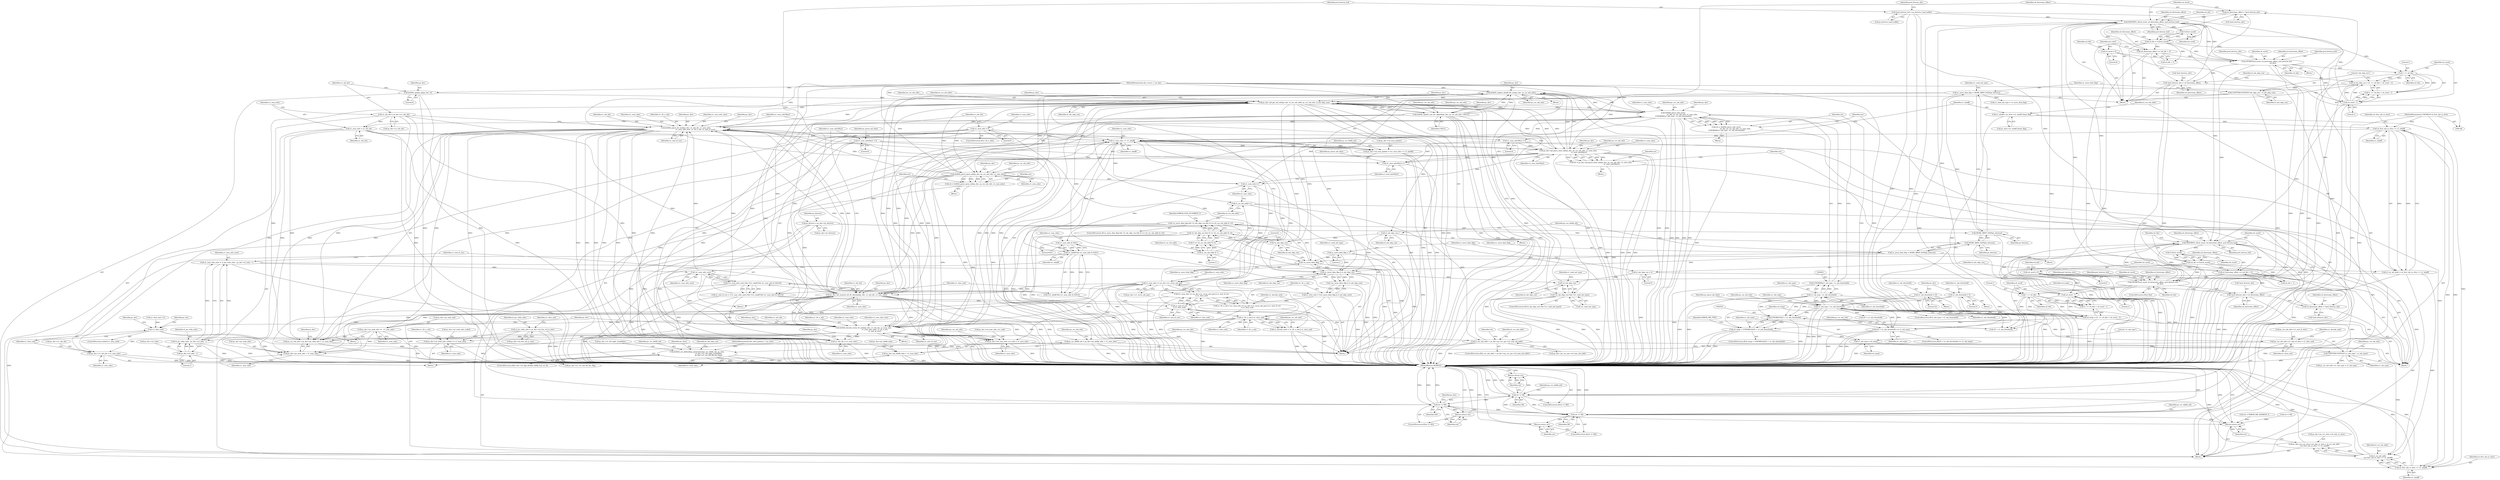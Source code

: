 digraph "0_Android_7950bf47b6944546a0aff11a7184947de9591b51_0@pointer" {
"1000680" [label="(Call,ih264d_update_mbaff_left_nnz(ps_dec, ps_cur_mb_info))"];
"1000646" [label="(Call,ih264d_parse_imb_cavlc(\n                                    ps_dec, ps_cur_mb_info, u1_num_mbs,\n (UWORD8)(u1_mb_type - u1_mb_threshold)))"];
"1000411" [label="(Call,ps_dec->pf_get_mb_info(ps_dec, i2_cur_mb_addr, ps_cur_mb_info, i2_mb_skip_run))"];
"1000784" [label="(Call,ih264d_parse_tfr_nmb(ps_dec, u1_mb_idx, u1_num_mbs,\n                                     u1_num_mbs_next, u1_tfr_n_mb, u1_end_of_row))"];
"1000680" [label="(Call,ih264d_update_mbaff_left_nnz(ps_dec, ps_cur_mb_info))"];
"1000583" [label="(Call,ps_dec->pf_parse_inter_mb(ps_dec, ps_cur_mb_info, u1_num_mbs,\n                                          u1_num_mbsNby2))"];
"1000147" [label="(MethodParameterIn,dec_struct_t * ps_dec)"];
"1000325" [label="(Call,u1_num_mbs >> u1_mbaff)"];
"1000254" [label="(Call,u1_num_mbs = u1_mb_idx)"];
"1000249" [label="(Call,u1_mb_idx = ps_dec->u1_mb_idx)"];
"1000756" [label="(Call,ps_dec->pf_mvpred_ref_tfr_nby2mb(ps_dec, u1_mb_idx, u1_num_mbs))"];
"1000627" [label="(Call,ih264d_parse_ipcm_mb(ps_dec, ps_cur_mb_info, u1_num_mbs))"];
"1000480" [label="(Call,ih264d_update_nnz_for_skipmb(ps_dec, ps_cur_mb_info, CAVLC))"];
"1000815" [label="(Call,u1_mb_idx = u1_num_mbs)"];
"1000812" [label="(Call,u1_num_mbs = 0)"];
"1000798" [label="(Call,ih264d_decode_recon_tfr_nmb(ps_dec, u1_mb_idx, u1_num_mbs,\n                                            u1_num_mbs_next, u1_tfr_n_mb,\n                                            u1_end_of_row))"];
"1000735" [label="(Call,u1_num_mbs == ps_dec->u1_recon_mb_grp)"];
"1000723" [label="(Call,u1_num_mbs & 0x01)"];
"1000700" [label="(Call,u1_num_mbs++)"];
"1000718" [label="(Call,!u1_num_mbs_next)"];
"1000706" [label="(Call,u1_num_mbs_next = i2_pic_wdin_mbs - ps_dec->u2_mbx - 1)"];
"1000708" [label="(Call,i2_pic_wdin_mbs - ps_dec->u2_mbx - 1)"];
"1000162" [label="(Call,i2_pic_wdin_mbs = ps_dec->u2_frm_wd_in_mbs)"];
"1000710" [label="(Call,ps_dec->u2_mbx - 1)"];
"1000745" [label="(Call,u1_tfr_n_mb || u1_slice_end)"];
"1000732" [label="(Call,u1_tfr_n_mb = (u1_num_mbs == ps_dec->u1_recon_mb_grp) || u1_end_of_row\n || u1_slice_end)"];
"1000734" [label="(Call,(u1_num_mbs == ps_dec->u1_recon_mb_grp) || u1_end_of_row\n || u1_slice_end)"];
"1000740" [label="(Call,u1_end_of_row\n || u1_slice_end)"];
"1000715" [label="(Call,u1_end_of_row = (!u1_num_mbs_next) && (!(u1_mbaff && (u1_num_mbs & 0x01))))"];
"1000717" [label="(Call,(!u1_num_mbs_next) && (!(u1_mbaff && (u1_num_mbs & 0x01))))"];
"1000720" [label="(Call,!(u1_mbaff && (u1_num_mbs & 0x01)))"];
"1000721" [label="(Call,u1_mbaff && (u1_num_mbs & 0x01))"];
"1000726" [label="(Call,u1_slice_end = (!(uc_more_data_flag || i2_mb_skip_run)))"];
"1000728" [label="(Call,!(uc_more_data_flag || i2_mb_skip_run))"];
"1000729" [label="(Call,uc_more_data_flag || i2_mb_skip_run)"];
"1000273" [label="(Call,uc_more_data_flag = 1)"];
"1000685" [label="(Call,!uc_more_data_flag)"];
"1000666" [label="(Call,uc_more_data_flag = MORE_RBSP_DATA(ps_bitstrm))"];
"1000668" [label="(Call,MORE_RBSP_DATA(ps_bitstrm))"];
"1000406" [label="(Call,MORE_RBSP_DATA(ps_bitstrm))"];
"1000179" [label="(Call,ps_bitstrm = ps_dec->ps_bitstrm)"];
"1000404" [label="(Call,uc_more_data_flag = MORE_RBSP_DATA(ps_bitstrm))"];
"1000688" [label="(Call,!i2_mb_skip_run)"];
"1000496" [label="(Call,i2_mb_skip_run--)"];
"1000267" [label="(Call,u2_first_mb_in_slice << u1_mbaff)"];
"1000149" [label="(MethodParameterIn,UWORD16 u2_first_mb_in_slice)"];
"1000260" [label="(Call,u1_mbaff = ps_slice->u1_mbaff_frame_flag)"];
"1000257" [label="(Call,u1_num_mbsNby2 = 0)"];
"1000702" [label="(Call,u1_num_mbsNby2++)"];
"1000760" [label="(Call,u1_num_mbsNby2 = 0)"];
"1000246" [label="(Call,ih264d_update_qp(ps_dec, 0))"];
"1000292" [label="(Call,i2_cur_mb_addr > ps_dec->ps_cur_sps->u2_max_mb_addr)"];
"1000698" [label="(Call,i2_cur_mb_addr++)"];
"1000692" [label="(Call,i2_cur_mb_addr & 1)"];
"1000265" [label="(Call,i2_cur_mb_addr = u2_first_mb_in_slice << u1_mbaff)"];
"1000304" [label="(Call,ps_cur_mb_info = ps_dec->ps_nmb_info + u1_num_mbs)"];
"1000791" [label="(Call,ps_dec->ps_nmb_info +=  u1_num_mbs)"];
"1000352" [label="(Call,!i2_mb_skip_run)"];
"1000270" [label="(Call,i2_mb_skip_run = 0)"];
"1000401" [label="(Call,COPYTHECONTEXT(\"mb_skip_run\", i2_mb_skip_run))"];
"1000392" [label="(Call,i2_mb_skip_run = ((1 << u4_ldz) + u4_word - 1))"];
"1000395" [label="(Call,1 << u4_ldz)"];
"1000383" [label="(Call,GETBITS(u4_word, u4_bitstream_offset, pu4_bitstrm_buf,\n                        u4_ldz))"];
"1000377" [label="(Call,u4_word = 0)"];
"1000372" [label="(Call,u4_bitstream_offset += (u4_ldz + 1))"];
"1000368" [label="(Call,u4_ldz = CLZ(u4_word))"];
"1000370" [label="(Call,CLZ(u4_word))"];
"1000364" [label="(Call,NEXTBITS_32(u4_word, u4_bitstream_offset, pu4_bitstrm_buf))"];
"1000545" [label="(Call,u4_word - 1)"];
"1000530" [label="(Call,GETBITS(u4_word, u4_bitstream_offset, pu4_bitstrm_buf,\n                            u4_ldz))"];
"1000525" [label="(Call,u4_word = 0)"];
"1000520" [label="(Call,u4_bitstream_offset += (u4_ldz + 1))"];
"1000516" [label="(Call,u4_ldz = CLZ(u4_word))"];
"1000518" [label="(Call,CLZ(u4_word))"];
"1000512" [label="(Call,NEXTBITS_32(u4_word, u4_bitstream_offset, pu4_bitstrm_buf))"];
"1000398" [label="(Call,u4_word - 1)"];
"1000505" [label="(Call,u4_bitstream_offset = *pu4_bitstrm_ofst)"];
"1000388" [label="(Call,*pu4_bitstrm_ofst = u4_bitstream_offset)"];
"1000535" [label="(Call,*pu4_bitstrm_ofst = u4_bitstream_offset)"];
"1000185" [label="(Call,*pu4_bitstrm_buf = ps_bitstrm->pu4_buffer)"];
"1000358" [label="(Call,u4_bitstream_offset = *pu4_bitstrm_ofst)"];
"1000650" [label="(Call,(UWORD8)(u1_mb_type - u1_mb_threshold))"];
"1000652" [label="(Call,u1_mb_type - u1_mb_threshold)"];
"1000612" [label="(Call,(25 + u1_mb_threshold) == u1_mb_type)"];
"1000570" [label="(Call,u1_mb_type < u1_mb_threshold)"];
"1000561" [label="(Call,COPYTHECONTEXT(\"u1_mb_type\", u1_mb_type))"];
"1000558" [label="(Call,u1_mb_type = u4_temp)"];
"1000549" [label="(Call,u4_temp > (UWORD32)(25 + u1_mb_threshold))"];
"1000539" [label="(Call,u4_temp = ((1 << u4_ldz) + u4_word - 1))"];
"1000542" [label="(Call,1 << u4_ldz)"];
"1000551" [label="(Call,(UWORD32)(25 + u1_mb_threshold))"];
"1000236" [label="(Call,u1_mb_threshold = 23)"];
"1000225" [label="(Call,u1_mb_threshold = 5)"];
"1000306" [label="(Call,ps_dec->ps_nmb_info + u1_num_mbs)"];
"1000311" [label="(Call,ps_dec->u4_num_mbs_cur_nmb = u1_num_mbs)"];
"1000321" [label="(Call,ps_dec->u4_num_pmbair = (u1_num_mbs >> u1_mbaff))"];
"1000328" [label="(Call,ps_cur_deblk_mb = ps_dec->ps_deblk_mbn + u1_num_mbs)"];
"1000422" [label="(Call,ih264d_set_deblocking_parameters(ps_cur_deblk_mb, ps_slice,\n                                             ps_dec->u1_mb_ngbr_availablity,\n                                             ps_dec->u1_cur_mb_fld_dec_flag))"];
"1000330" [label="(Call,ps_dec->ps_deblk_mbn + u1_num_mbs)"];
"1000581" [label="(Call,ret = ps_dec->pf_parse_inter_mb(ps_dec, ps_cur_mb_info, u1_num_mbs,\n                                          u1_num_mbsNby2))"];
"1000589" [label="(Call,ret != OK)"];
"1000592" [label="(Return,return ret;)"];
"1000632" [label="(Call,ret != OK)"];
"1000635" [label="(Return,return ret;)"];
"1000656" [label="(Call,ret != OK)"];
"1000659" [label="(Return,return ret;)"];
"1000839" [label="(Return,return ret;)"];
"1000280" [label="(Call,!u1_slice_end)"];
"1000743" [label="(Call,u1_decode_nmb = u1_tfr_n_mb || u1_slice_end)"];
"1000748" [label="(Call,ps_cur_mb_info->u1_end_of_slice = u1_slice_end)"];
"1000805" [label="(Call,ps_dec->u2_total_mbs_coded += u1_num_mbs)"];
"1000818" [label="(Call,ps_dec->u1_mb_idx = u1_num_mbs)"];
"1000836" [label="(Call,u2_first_mb_in_slice << u1_mbaff)"];
"1000834" [label="(Call,i2_cur_mb_addr\n - (u2_first_mb_in_slice << u1_mbaff))"];
"1000828" [label="(Call,ps_dec->ps_cur_slice->u4_mbs_in_slice = i2_cur_mb_addr\n - (u2_first_mb_in_slice << u1_mbaff))"];
"1000625" [label="(Call,ret = ih264d_parse_ipcm_mb(ps_dec, ps_cur_mb_info, u1_num_mbs))"];
"1000644" [label="(Call,ret = ih264d_parse_imb_cavlc(\n                                    ps_dec, ps_cur_mb_info, u1_num_mbs,\n (UWORD8)(u1_mb_type - u1_mb_threshold)))"];
"1000687" [label="(Call,!i2_mb_skip_run && (0 == (i2_cur_mb_addr & 1)))"];
"1000684" [label="(Call,!uc_more_data_flag && !i2_mb_skip_run && (0 == (i2_cur_mb_addr & 1)))"];
"1000351" [label="(Call,(!i2_mb_skip_run) && (!u1_read_mb_type))"];
"1000690" [label="(Call,0 == (i2_cur_mb_addr & 1))"];
"1000786" [label="(Identifier,u1_mb_idx)"];
"1000301" [label="(Identifier,ret)"];
"1000806" [label="(Call,ps_dec->u2_total_mbs_coded)"];
"1000701" [label="(Identifier,u1_num_mbs)"];
"1000698" [label="(Call,i2_cur_mb_addr++)"];
"1000378" [label="(Identifier,u4_word)"];
"1000382" [label="(Block,)"];
"1000496" [label="(Call,i2_mb_skip_run--)"];
"1000257" [label="(Call,u1_num_mbsNby2 = 0)"];
"1000710" [label="(Call,ps_dec->u2_mbx - 1)"];
"1000326" [label="(Identifier,u1_num_mbs)"];
"1000402" [label="(Literal,\"mb_skip_run\")"];
"1000513" [label="(Identifier,u4_word)"];
"1000800" [label="(Identifier,u1_mb_idx)"];
"1000251" [label="(Call,ps_dec->u1_mb_idx)"];
"1000730" [label="(Identifier,uc_more_data_flag)"];
"1000313" [label="(Identifier,ps_dec)"];
"1000690" [label="(Call,0 == (i2_cur_mb_addr & 1))"];
"1000561" [label="(Call,COPYTHECONTEXT(\"u1_mb_type\", u1_mb_type))"];
"1000162" [label="(Call,i2_pic_wdin_mbs = ps_dec->u2_frm_wd_in_mbs)"];
"1000267" [label="(Call,u2_first_mb_in_slice << u1_mbaff)"];
"1000520" [label="(Call,u4_bitstream_offset += (u4_ldz + 1))"];
"1000787" [label="(Identifier,u1_num_mbs)"];
"1000829" [label="(Call,ps_dec->ps_cur_slice->u4_mbs_in_slice)"];
"1000585" [label="(Identifier,ps_cur_mb_info)"];
"1000765" [label="(Identifier,ps_parse_mb_data)"];
"1000483" [label="(Identifier,CAVLC)"];
"1000573" [label="(Block,)"];
"1000744" [label="(Identifier,u1_decode_nmb)"];
"1000268" [label="(Identifier,u2_first_mb_in_slice)"];
"1000708" [label="(Call,i2_pic_wdin_mbs - ps_dec->u2_mbx - 1)"];
"1000294" [label="(Call,ps_dec->ps_cur_sps->u2_max_mb_addr)"];
"1000383" [label="(Call,GETBITS(u4_word, u4_bitstream_offset, pu4_bitstrm_buf,\n                        u4_ldz))"];
"1000229" [label="(Block,)"];
"1000649" [label="(Identifier,u1_num_mbs)"];
"1000269" [label="(Identifier,u1_mbaff)"];
"1000547" [label="(Literal,1)"];
"1000639" [label="(Identifier,ps_dec)"];
"1000255" [label="(Identifier,u1_num_mbs)"];
"1000305" [label="(Identifier,ps_cur_mb_info)"];
"1000566" [label="(Identifier,ps_cur_mb_info)"];
"1000558" [label="(Call,u1_mb_type = u4_temp)"];
"1000684" [label="(Call,!uc_more_data_flag && !i2_mb_skip_run && (0 == (i2_cur_mb_addr & 1)))"];
"1000180" [label="(Identifier,ps_bitstrm)"];
"1000636" [label="(Identifier,ret)"];
"1000587" [label="(Identifier,u1_num_mbsNby2)"];
"1000517" [label="(Identifier,u4_ldz)"];
"1000740" [label="(Call,u1_end_of_row\n || u1_slice_end)"];
"1000741" [label="(Identifier,u1_end_of_row)"];
"1000370" [label="(Call,CLZ(u4_word))"];
"1000236" [label="(Call,u1_mb_threshold = 23)"];
"1000329" [label="(Identifier,ps_cur_deblk_mb)"];
"1000706" [label="(Call,u1_num_mbs_next = i2_pic_wdin_mbs - ps_dec->u2_mbx - 1)"];
"1000521" [label="(Identifier,u4_bitstream_offset)"];
"1000743" [label="(Call,u1_decode_nmb = u1_tfr_n_mb || u1_slice_end)"];
"1000759" [label="(Identifier,u1_num_mbs)"];
"1000711" [label="(Call,ps_dec->u2_mbx)"];
"1000414" [label="(Identifier,ps_cur_mb_info)"];
"1000416" [label="(ControlStructure,if(ps_dec->u4_app_disable_deblk_frm == 0))"];
"1000798" [label="(Call,ih264d_decode_recon_tfr_nmb(ps_dec, u1_mb_idx, u1_num_mbs,\n                                            u1_num_mbs_next, u1_tfr_n_mb,\n                                            u1_end_of_row))"];
"1000390" [label="(Identifier,pu4_bitstrm_ofst)"];
"1000612" [label="(Call,(25 + u1_mb_threshold) == u1_mb_type)"];
"1000591" [label="(Identifier,OK)"];
"1000822" [label="(Identifier,u1_num_mbs)"];
"1000732" [label="(Call,u1_tfr_n_mb = (u1_num_mbs == ps_dec->u1_recon_mb_grp) || u1_end_of_row\n || u1_slice_end)"];
"1000377" [label="(Call,u4_word = 0)"];
"1000404" [label="(Call,uc_more_data_flag = MORE_RBSP_DATA(ps_bitstrm))"];
"1000428" [label="(Call,ps_dec->u1_cur_mb_fld_dec_flag)"];
"1000803" [label="(Identifier,u1_tfr_n_mb)"];
"1000209" [label="(Call,ret = OK)"];
"1000325" [label="(Call,u1_num_mbs >> u1_mbaff)"];
"1000797" [label="(Block,)"];
"1000391" [label="(Identifier,u4_bitstream_offset)"];
"1000292" [label="(Call,i2_cur_mb_addr > ps_dec->ps_cur_sps->u2_max_mb_addr)"];
"1000633" [label="(Identifier,ret)"];
"1000318" [label="(Identifier,ps_cur_mb_info)"];
"1000657" [label="(Identifier,ret)"];
"1000758" [label="(Identifier,u1_mb_idx)"];
"1000291" [label="(ControlStructure,if(i2_cur_mb_addr > ps_dec->ps_cur_sps->u2_max_mb_addr))"];
"1000681" [label="(Identifier,ps_dec)"];
"1000628" [label="(Identifier,ps_dec)"];
"1000384" [label="(Identifier,u4_word)"];
"1000169" [label="(Identifier,u1_slice_end)"];
"1000481" [label="(Identifier,ps_dec)"];
"1000150" [label="(Block,)"];
"1000279" [label="(ControlStructure,while(!u1_slice_end))"];
"1000805" [label="(Call,ps_dec->u2_total_mbs_coded += u1_num_mbs)"];
"1000543" [label="(Literal,1)"];
"1000351" [label="(Call,(!i2_mb_skip_run) && (!u1_read_mb_type))"];
"1000729" [label="(Call,uc_more_data_flag || i2_mb_skip_run)"];
"1000327" [label="(Identifier,u1_mbaff)"];
"1000754" [label="(Identifier,u1_decode_nmb)"];
"1000506" [label="(Identifier,u4_bitstream_offset)"];
"1000564" [label="(Call,ps_cur_mb_info->u1_mb_type = u1_mb_type)"];
"1000589" [label="(Call,ret != OK)"];
"1000396" [label="(Literal,1)"];
"1000337" [label="(Identifier,ps_cur_mb_info)"];
"1000322" [label="(Call,ps_dec->u4_num_pmbair)"];
"1000611" [label="(ControlStructure,if((25 + u1_mb_threshold) == u1_mb_type))"];
"1000778" [label="(Block,)"];
"1000266" [label="(Identifier,i2_cur_mb_addr)"];
"1000784" [label="(Call,ih264d_parse_tfr_nmb(ps_dec, u1_mb_idx, u1_num_mbs,\n                                     u1_num_mbs_next, u1_tfr_n_mb, u1_end_of_row))"];
"1000551" [label="(Call,(UWORD32)(25 + u1_mb_threshold))"];
"1000746" [label="(Identifier,u1_tfr_n_mb)"];
"1000590" [label="(Identifier,ret)"];
"1000621" [label="(Identifier,ps_cur_mb_info)"];
"1000737" [label="(Call,ps_dec->u1_recon_mb_grp)"];
"1000723" [label="(Call,u1_num_mbs & 0x01)"];
"1000593" [label="(Identifier,ret)"];
"1000658" [label="(Identifier,OK)"];
"1000818" [label="(Call,ps_dec->u1_mb_idx = u1_num_mbs)"];
"1000654" [label="(Identifier,u1_mb_threshold)"];
"1000395" [label="(Call,1 << u4_ldz)"];
"1000248" [label="(Literal,0)"];
"1000310" [label="(Identifier,u1_num_mbs)"];
"1000280" [label="(Call,!u1_slice_end)"];
"1000306" [label="(Call,ps_dec->ps_nmb_info + u1_num_mbs)"];
"1000718" [label="(Call,!u1_num_mbs_next)"];
"1000627" [label="(Call,ih264d_parse_ipcm_mb(ps_dec, ps_cur_mb_info, u1_num_mbs))"];
"1000168" [label="(Call,u1_slice_end = 0)"];
"1000355" [label="(Identifier,u1_read_mb_type)"];
"1000540" [label="(Identifier,u4_temp)"];
"1000692" [label="(Call,i2_cur_mb_addr & 1)"];
"1000226" [label="(Identifier,u1_mb_threshold)"];
"1000534" [label="(Identifier,u4_ldz)"];
"1000282" [label="(Block,)"];
"1000699" [label="(Identifier,i2_cur_mb_addr)"];
"1000385" [label="(Identifier,u4_bitstream_offset)"];
"1000716" [label="(Identifier,u1_end_of_row)"];
"1000789" [label="(Identifier,u1_tfr_n_mb)"];
"1000415" [label="(Identifier,i2_mb_skip_run)"];
"1000634" [label="(Identifier,OK)"];
"1000663" [label="(Identifier,ps_cur_deblk_mb)"];
"1000519" [label="(Identifier,u4_word)"];
"1000413" [label="(Identifier,i2_cur_mb_addr)"];
"1000820" [label="(Identifier,ps_dec)"];
"1000685" [label="(Call,!uc_more_data_flag)"];
"1000505" [label="(Call,u4_bitstream_offset = *pu4_bitstrm_ofst)"];
"1000714" [label="(Literal,1)"];
"1000273" [label="(Call,uc_more_data_flag = 1)"];
"1000526" [label="(Identifier,u4_word)"];
"1000181" [label="(Call,ps_dec->ps_bitstrm)"];
"1000562" [label="(Literal,\"u1_mb_type\")"];
"1000304" [label="(Call,ps_cur_mb_info = ps_dec->ps_nmb_info + u1_num_mbs)"];
"1000538" [label="(Identifier,u4_bitstream_offset)"];
"1000179" [label="(Call,ps_bitstrm = ps_dec->ps_bitstrm)"];
"1000801" [label="(Identifier,u1_num_mbs)"];
"1000366" [label="(Identifier,u4_bitstream_offset)"];
"1000227" [label="(Literal,5)"];
"1000631" [label="(ControlStructure,if(ret != OK))"];
"1000660" [label="(Identifier,ret)"];
"1000307" [label="(Call,ps_dec->ps_nmb_info)"];
"1000703" [label="(Identifier,u1_num_mbsNby2)"];
"1000422" [label="(Call,ih264d_set_deblocking_parameters(ps_cur_deblk_mb, ps_slice,\n                                             ps_dec->u1_mb_ngbr_availablity,\n                                             ps_dec->u1_cur_mb_fld_dec_flag))"];
"1000350" [label="(ControlStructure,if((!i2_mb_skip_run) && (!u1_read_mb_type)))"];
"1000525" [label="(Call,u4_word = 0)"];
"1000757" [label="(Identifier,ps_dec)"];
"1000727" [label="(Identifier,u1_slice_end)"];
"1000596" [label="(Identifier,ps_cur_deblk_mb)"];
"1000810" [label="(ControlStructure,if(u1_tfr_n_mb))"];
"1000728" [label="(Call,!(uc_more_data_flag || i2_mb_skip_run))"];
"1000735" [label="(Call,u1_num_mbs == ps_dec->u1_recon_mb_grp)"];
"1000736" [label="(Identifier,u1_num_mbs)"];
"1000691" [label="(Literal,0)"];
"1000652" [label="(Call,u1_mb_type - u1_mb_threshold)"];
"1000334" [label="(Identifier,u1_num_mbs)"];
"1000312" [label="(Call,ps_dec->u4_num_mbs_cur_nmb)"];
"1000537" [label="(Identifier,pu4_bitstrm_ofst)"];
"1000354" [label="(Call,!u1_read_mb_type)"];
"1000533" [label="(Identifier,pu4_bitstrm_buf)"];
"1000388" [label="(Call,*pu4_bitstrm_ofst = u4_bitstream_offset)"];
"1000389" [label="(Call,*pu4_bitstrm_ofst)"];
"1000680" [label="(Call,ih264d_update_mbaff_left_nnz(ps_dec, ps_cur_mb_info))"];
"1000286" [label="(Identifier,ps_dec)"];
"1000330" [label="(Call,ps_dec->ps_deblk_mbn + u1_num_mbs)"];
"1000559" [label="(Identifier,u1_mb_type)"];
"1000749" [label="(Call,ps_cur_mb_info->u1_end_of_slice)"];
"1000725" [label="(Literal,0x01)"];
"1000381" [label="(Identifier,u4_ldz)"];
"1000482" [label="(Identifier,ps_cur_mb_info)"];
"1000300" [label="(Call,ret = ERROR_MB_ADDRESS_T)"];
"1000386" [label="(Identifier,pu4_bitstrm_buf)"];
"1000586" [label="(Identifier,u1_num_mbs)"];
"1000406" [label="(Call,MORE_RBSP_DATA(ps_bitstrm))"];
"1000408" [label="(Call,u1_read_mb_type = uc_more_data_flag)"];
"1000164" [label="(Call,ps_dec->u2_frm_wd_in_mbs)"];
"1000804" [label="(Identifier,u1_end_of_row)"];
"1000261" [label="(Identifier,u1_mbaff)"];
"1000541" [label="(Call,(1 << u4_ldz) + u4_word - 1)"];
"1000516" [label="(Call,u4_ldz = CLZ(u4_word))"];
"1000733" [label="(Identifier,u1_tfr_n_mb)"];
"1000397" [label="(Identifier,u4_ldz)"];
"1000791" [label="(Call,ps_dec->ps_nmb_info +=  u1_num_mbs)"];
"1000724" [label="(Identifier,u1_num_mbs)"];
"1000648" [label="(Identifier,ps_cur_mb_info)"];
"1000225" [label="(Call,u1_mb_threshold = 5)"];
"1000814" [label="(Literal,0)"];
"1000807" [label="(Identifier,ps_dec)"];
"1000577" [label="(Identifier,ps_cur_mb_info)"];
"1000432" [label="(Identifier,i2_mb_skip_run)"];
"1000581" [label="(Call,ret = ps_dec->pf_parse_inter_mb(ps_dec, ps_cur_mb_info, u1_num_mbs,\n                                          u1_num_mbsNby2))"];
"1000687" [label="(Call,!i2_mb_skip_run && (0 == (i2_cur_mb_addr & 1)))"];
"1000400" [label="(Literal,1)"];
"1000783" [label="(Block,)"];
"1000666" [label="(Call,uc_more_data_flag = MORE_RBSP_DATA(ps_bitstrm))"];
"1000371" [label="(Identifier,u4_word)"];
"1000653" [label="(Identifier,u1_mb_type)"];
"1000795" [label="(Identifier,u1_num_mbs)"];
"1000571" [label="(Identifier,u1_mb_type)"];
"1000686" [label="(Identifier,uc_more_data_flag)"];
"1000536" [label="(Call,*pu4_bitstrm_ofst)"];
"1000668" [label="(Call,MORE_RBSP_DATA(ps_bitstrm))"];
"1000840" [label="(Identifier,ret)"];
"1000747" [label="(Identifier,u1_slice_end)"];
"1000616" [label="(Identifier,u1_mb_type)"];
"1000387" [label="(Identifier,u4_ldz)"];
"1000148" [label="(MethodParameterIn,dec_slice_params_t * ps_slice)"];
"1000321" [label="(Call,ps_dec->u4_num_pmbair = (u1_num_mbs >> u1_mbaff))"];
"1000785" [label="(Identifier,ps_dec)"];
"1000328" [label="(Call,ps_cur_deblk_mb = ps_dec->ps_deblk_mbn + u1_num_mbs)"];
"1000702" [label="(Call,u1_num_mbsNby2++)"];
"1000693" [label="(Identifier,i2_cur_mb_addr)"];
"1000707" [label="(Identifier,u1_num_mbs_next)"];
"1000742" [label="(Identifier,u1_slice_end)"];
"1000392" [label="(Call,i2_mb_skip_run = ((1 << u4_ldz) + u4_word - 1))"];
"1000715" [label="(Call,u1_end_of_row = (!u1_num_mbs_next) && (!(u1_mbaff && (u1_num_mbs & 0x01))))"];
"1000812" [label="(Call,u1_num_mbs = 0)"];
"1000374" [label="(Call,u4_ldz + 1)"];
"1000272" [label="(Literal,0)"];
"1000667" [label="(Identifier,uc_more_data_flag)"];
"1000682" [label="(Identifier,ps_cur_mb_info)"];
"1000373" [label="(Identifier,u4_bitstream_offset)"];
"1000262" [label="(Call,ps_slice->u1_mbaff_frame_flag)"];
"1000788" [label="(Identifier,u1_num_mbs_next)"];
"1000259" [label="(Literal,0)"];
"1000379" [label="(Literal,0)"];
"1000360" [label="(Call,*pu4_bitstrm_ofst)"];
"1000237" [label="(Identifier,u1_mb_threshold)"];
"1000260" [label="(Call,u1_mbaff = ps_slice->u1_mbaff_frame_flag)"];
"1000411" [label="(Call,ps_dec->pf_get_mb_info(ps_dec, i2_cur_mb_addr, ps_cur_mb_info, i2_mb_skip_run))"];
"1000425" [label="(Call,ps_dec->u1_mb_ngbr_availablity)"];
"1000518" [label="(Call,CLZ(u4_word))"];
"1000539" [label="(Call,u4_temp = ((1 << u4_ldz) + u4_word - 1))"];
"1000433" [label="(Block,)"];
"1000646" [label="(Call,ih264d_parse_imb_cavlc(\n                                    ps_dec, ps_cur_mb_info, u1_num_mbs,\n (UWORD8)(u1_mb_type - u1_mb_threshold)))"];
"1000792" [label="(Call,ps_dec->ps_nmb_info)"];
"1000423" [label="(Identifier,ps_cur_deblk_mb)"];
"1000645" [label="(Identifier,ret)"];
"1000497" [label="(Identifier,i2_mb_skip_run)"];
"1000588" [label="(ControlStructure,if(ret != OK))"];
"1000837" [label="(Identifier,u2_first_mb_in_slice)"];
"1000163" [label="(Identifier,i2_pic_wdin_mbs)"];
"1000246" [label="(Call,ih264d_update_qp(ps_dec, 0))"];
"1000514" [label="(Identifier,u4_bitstream_offset)"];
"1000192" [label="(Identifier,pu4_bitstrm_ofst)"];
"1000582" [label="(Identifier,ret)"];
"1000399" [label="(Identifier,u4_word)"];
"1000839" [label="(Return,return ret;)"];
"1000254" [label="(Call,u1_num_mbs = u1_mb_idx)"];
"1000250" [label="(Identifier,u1_mb_idx)"];
"1000632" [label="(Call,ret != OK)"];
"1000412" [label="(Identifier,ps_dec)"];
"1000247" [label="(Identifier,ps_dec)"];
"1000530" [label="(Call,GETBITS(u4_word, u4_bitstream_offset, pu4_bitstrm_buf,\n                            u4_ldz))"];
"1000353" [label="(Identifier,i2_mb_skip_run)"];
"1000315" [label="(Identifier,u1_num_mbs)"];
"1000544" [label="(Identifier,u4_ldz)"];
"1000499" [label="(Block,)"];
"1000583" [label="(Call,ps_dec->pf_parse_inter_mb(ps_dec, ps_cur_mb_info, u1_num_mbs,\n                                          u1_num_mbsNby2))"];
"1000398" [label="(Call,u4_word - 1)"];
"1000722" [label="(Identifier,u1_mbaff)"];
"1000271" [label="(Identifier,i2_mb_skip_run)"];
"1000372" [label="(Call,u4_bitstream_offset += (u4_ldz + 1))"];
"1000281" [label="(Identifier,u1_slice_end)"];
"1000756" [label="(Call,ps_dec->pf_mvpred_ref_tfr_nby2mb(ps_dec, u1_mb_idx, u1_num_mbs))"];
"1000679" [label="(Block,)"];
"1000700" [label="(Call,u1_num_mbs++)"];
"1000569" [label="(ControlStructure,if(u1_mb_type < u1_mb_threshold))"];
"1000352" [label="(Call,!i2_mb_skip_run)"];
"1000187" [label="(Call,ps_bitstrm->pu4_buffer)"];
"1000721" [label="(Call,u1_mbaff && (u1_num_mbs & 0x01))"];
"1000748" [label="(Call,ps_cur_mb_info->u1_end_of_slice = u1_slice_end)"];
"1000755" [label="(Block,)"];
"1000480" [label="(Call,ih264d_update_nnz_for_skipmb(ps_dec, ps_cur_mb_info, CAVLC))"];
"1000549" [label="(Call,u4_temp > (UWORD32)(25 + u1_mb_threshold))"];
"1000570" [label="(Call,u1_mb_type < u1_mb_threshold)"];
"1000688" [label="(Call,!i2_mb_skip_run)"];
"1000717" [label="(Call,(!u1_num_mbs_next) && (!(u1_mbaff && (u1_num_mbs & 0x01))))"];
"1000647" [label="(Identifier,ps_dec)"];
"1000793" [label="(Identifier,ps_dec)"];
"1000277" [label="(Identifier,u1_read_mb_type)"];
"1000218" [label="(Block,)"];
"1000656" [label="(Call,ret != OK)"];
"1000275" [label="(Literal,1)"];
"1000369" [label="(Identifier,u4_ldz)"];
"1000828" [label="(Call,ps_dec->ps_cur_slice->u4_mbs_in_slice = i2_cur_mb_addr\n - (u2_first_mb_in_slice << u1_mbaff))"];
"1000815" [label="(Call,u1_mb_idx = u1_num_mbs)"];
"1000365" [label="(Identifier,u4_word)"];
"1000258" [label="(Identifier,u1_num_mbsNby2)"];
"1000507" [label="(Call,*pu4_bitstrm_ofst)"];
"1000617" [label="(Block,)"];
"1000731" [label="(Identifier,i2_mb_skip_run)"];
"1000311" [label="(Call,ps_dec->u4_num_mbs_cur_nmb = u1_num_mbs)"];
"1000625" [label="(Call,ret = ih264d_parse_ipcm_mb(ps_dec, ps_cur_mb_info, u1_num_mbs))"];
"1000368" [label="(Call,u4_ldz = CLZ(u4_word))"];
"1000563" [label="(Identifier,u1_mb_type)"];
"1000238" [label="(Literal,23)"];
"1000592" [label="(Return,return ret;)"];
"1000293" [label="(Identifier,i2_cur_mb_addr)"];
"1000249" [label="(Call,u1_mb_idx = ps_dec->u1_mb_idx)"];
"1000515" [label="(Identifier,pu4_bitstrm_buf)"];
"1000529" [label="(Identifier,u4_ldz)"];
"1000185" [label="(Call,*pu4_bitstrm_buf = ps_bitstrm->pu4_buffer)"];
"1000527" [label="(Literal,0)"];
"1000650" [label="(Call,(UWORD8)(u1_mb_type - u1_mb_threshold))"];
"1000550" [label="(Identifier,u4_temp)"];
"1000790" [label="(Identifier,u1_end_of_row)"];
"1000331" [label="(Call,ps_dec->ps_deblk_mbn)"];
"1000720" [label="(Call,!(u1_mbaff && (u1_num_mbs & 0x01)))"];
"1000626" [label="(Identifier,ret)"];
"1000358" [label="(Call,u4_bitstream_offset = *pu4_bitstrm_ofst)"];
"1000572" [label="(Identifier,u1_mb_threshold)"];
"1000672" [label="(Identifier,ps_cur_deblk_mb)"];
"1000265" [label="(Call,i2_cur_mb_addr = u2_first_mb_in_slice << u1_mbaff)"];
"1000356" [label="(Block,)"];
"1000487" [label="(Identifier,ps_cur_mb_info)"];
"1000811" [label="(Identifier,u1_tfr_n_mb)"];
"1000424" [label="(Identifier,ps_slice)"];
"1000694" [label="(Literal,1)"];
"1000553" [label="(Call,25 + u1_mb_threshold)"];
"1000643" [label="(Block,)"];
"1000836" [label="(Call,u2_first_mb_in_slice << u1_mbaff)"];
"1000760" [label="(Call,u1_num_mbsNby2 = 0)"];
"1000419" [label="(Identifier,ps_dec)"];
"1000705" [label="(Identifier,ps_parse_mb_data)"];
"1000761" [label="(Identifier,u1_num_mbsNby2)"];
"1000817" [label="(Identifier,u1_num_mbs)"];
"1000802" [label="(Identifier,u1_num_mbs_next)"];
"1000407" [label="(Identifier,ps_bitstrm)"];
"1000745" [label="(Call,u1_tfr_n_mb || u1_slice_end)"];
"1000147" [label="(MethodParameterIn,dec_struct_t * ps_dec)"];
"1000512" [label="(Call,NEXTBITS_32(u4_word, u4_bitstream_offset, pu4_bitstrm_buf))"];
"1000270" [label="(Call,i2_mb_skip_run = 0)"];
"1000531" [label="(Identifier,u4_word)"];
"1000503" [label="(Block,)"];
"1000813" [label="(Identifier,u1_num_mbs)"];
"1000809" [label="(Identifier,u1_num_mbs)"];
"1000603" [label="(Identifier,ps_parse_mb_data)"];
"1000799" [label="(Identifier,ps_dec)"];
"1000409" [label="(Identifier,u1_read_mb_type)"];
"1000542" [label="(Call,1 << u4_ldz)"];
"1000274" [label="(Identifier,uc_more_data_flag)"];
"1000825" [label="(Identifier,ps_dec)"];
"1000403" [label="(Identifier,i2_mb_skip_run)"];
"1000841" [label="(MethodReturn,WORD32)"];
"1000256" [label="(Identifier,u1_mb_idx)"];
"1000689" [label="(Identifier,i2_mb_skip_run)"];
"1000394" [label="(Call,(1 << u4_ldz) + u4_word - 1)"];
"1000393" [label="(Identifier,i2_mb_skip_run)"];
"1000655" [label="(ControlStructure,if(ret != OK))"];
"1000835" [label="(Identifier,i2_cur_mb_addr)"];
"1000752" [label="(Identifier,u1_slice_end)"];
"1000528" [label="(ControlStructure,if(u4_ldz))"];
"1000401" [label="(Call,COPYTHECONTEXT(\"mb_skip_run\", i2_mb_skip_run))"];
"1000359" [label="(Identifier,u4_bitstream_offset)"];
"1000560" [label="(Identifier,u4_temp)"];
"1000719" [label="(Identifier,u1_num_mbs_next)"];
"1000838" [label="(Identifier,u1_mbaff)"];
"1000734" [label="(Call,(u1_num_mbs == ps_dec->u1_recon_mb_grp) || u1_end_of_row\n || u1_slice_end)"];
"1000750" [label="(Identifier,ps_cur_mb_info)"];
"1000683" [label="(ControlStructure,if(!uc_more_data_flag && !i2_mb_skip_run && (0 == (i2_cur_mb_addr & 1))))"];
"1000545" [label="(Call,u4_word - 1)"];
"1000629" [label="(Identifier,ps_cur_mb_info)"];
"1000557" [label="(Identifier,ERROR_MB_TYPE)"];
"1000535" [label="(Call,*pu4_bitstrm_ofst = u4_bitstream_offset)"];
"1000659" [label="(Return,return ret;)"];
"1000546" [label="(Identifier,u4_word)"];
"1000644" [label="(Call,ret = ih264d_parse_imb_cavlc(\n                                    ps_dec, ps_cur_mb_info, u1_num_mbs,\n (UWORD8)(u1_mb_type - u1_mb_threshold)))"];
"1000709" [label="(Identifier,i2_pic_wdin_mbs)"];
"1000186" [label="(Identifier,pu4_bitstrm_buf)"];
"1000697" [label="(Identifier,ERROR_EOB_FLUSHBITS_T)"];
"1000834" [label="(Call,i2_cur_mb_addr\n - (u2_first_mb_in_slice << u1_mbaff))"];
"1000669" [label="(Identifier,ps_bitstrm)"];
"1000405" [label="(Identifier,uc_more_data_flag)"];
"1000819" [label="(Call,ps_dec->u1_mb_idx)"];
"1000241" [label="(Identifier,ps_dec)"];
"1000613" [label="(Call,25 + u1_mb_threshold)"];
"1000635" [label="(Return,return ret;)"];
"1000584" [label="(Identifier,ps_dec)"];
"1000149" [label="(MethodParameterIn,UWORD16 u2_first_mb_in_slice)"];
"1000726" [label="(Call,u1_slice_end = (!(uc_more_data_flag || i2_mb_skip_run)))"];
"1000548" [label="(ControlStructure,if(u4_temp > (UWORD32)(25 + u1_mb_threshold)))"];
"1000816" [label="(Identifier,u1_mb_idx)"];
"1000367" [label="(Identifier,pu4_bitstrm_buf)"];
"1000532" [label="(Identifier,u4_bitstream_offset)"];
"1000762" [label="(Literal,0)"];
"1000630" [label="(Identifier,u1_num_mbs)"];
"1000522" [label="(Call,u4_ldz + 1)"];
"1000364" [label="(Call,NEXTBITS_32(u4_word, u4_bitstream_offset, pu4_bitstrm_buf))"];
"1000680" -> "1000679"  [label="AST: "];
"1000680" -> "1000682"  [label="CFG: "];
"1000681" -> "1000680"  [label="AST: "];
"1000682" -> "1000680"  [label="AST: "];
"1000686" -> "1000680"  [label="CFG: "];
"1000680" -> "1000841"  [label="DDG: "];
"1000680" -> "1000841"  [label="DDG: "];
"1000680" -> "1000841"  [label="DDG: "];
"1000680" -> "1000411"  [label="DDG: "];
"1000646" -> "1000680"  [label="DDG: "];
"1000646" -> "1000680"  [label="DDG: "];
"1000583" -> "1000680"  [label="DDG: "];
"1000583" -> "1000680"  [label="DDG: "];
"1000627" -> "1000680"  [label="DDG: "];
"1000627" -> "1000680"  [label="DDG: "];
"1000480" -> "1000680"  [label="DDG: "];
"1000480" -> "1000680"  [label="DDG: "];
"1000147" -> "1000680"  [label="DDG: "];
"1000680" -> "1000756"  [label="DDG: "];
"1000680" -> "1000784"  [label="DDG: "];
"1000680" -> "1000798"  [label="DDG: "];
"1000646" -> "1000644"  [label="AST: "];
"1000646" -> "1000650"  [label="CFG: "];
"1000647" -> "1000646"  [label="AST: "];
"1000648" -> "1000646"  [label="AST: "];
"1000649" -> "1000646"  [label="AST: "];
"1000650" -> "1000646"  [label="AST: "];
"1000644" -> "1000646"  [label="CFG: "];
"1000646" -> "1000841"  [label="DDG: "];
"1000646" -> "1000841"  [label="DDG: "];
"1000646" -> "1000841"  [label="DDG: "];
"1000646" -> "1000841"  [label="DDG: "];
"1000646" -> "1000411"  [label="DDG: "];
"1000646" -> "1000644"  [label="DDG: "];
"1000646" -> "1000644"  [label="DDG: "];
"1000646" -> "1000644"  [label="DDG: "];
"1000646" -> "1000644"  [label="DDG: "];
"1000411" -> "1000646"  [label="DDG: "];
"1000411" -> "1000646"  [label="DDG: "];
"1000147" -> "1000646"  [label="DDG: "];
"1000325" -> "1000646"  [label="DDG: "];
"1000650" -> "1000646"  [label="DDG: "];
"1000646" -> "1000700"  [label="DDG: "];
"1000646" -> "1000756"  [label="DDG: "];
"1000646" -> "1000784"  [label="DDG: "];
"1000646" -> "1000798"  [label="DDG: "];
"1000411" -> "1000282"  [label="AST: "];
"1000411" -> "1000415"  [label="CFG: "];
"1000412" -> "1000411"  [label="AST: "];
"1000413" -> "1000411"  [label="AST: "];
"1000414" -> "1000411"  [label="AST: "];
"1000415" -> "1000411"  [label="AST: "];
"1000419" -> "1000411"  [label="CFG: "];
"1000411" -> "1000841"  [label="DDG: "];
"1000411" -> "1000841"  [label="DDG: "];
"1000411" -> "1000841"  [label="DDG: "];
"1000411" -> "1000841"  [label="DDG: "];
"1000411" -> "1000841"  [label="DDG: "];
"1000784" -> "1000411"  [label="DDG: "];
"1000756" -> "1000411"  [label="DDG: "];
"1000583" -> "1000411"  [label="DDG: "];
"1000627" -> "1000411"  [label="DDG: "];
"1000798" -> "1000411"  [label="DDG: "];
"1000480" -> "1000411"  [label="DDG: "];
"1000246" -> "1000411"  [label="DDG: "];
"1000147" -> "1000411"  [label="DDG: "];
"1000292" -> "1000411"  [label="DDG: "];
"1000304" -> "1000411"  [label="DDG: "];
"1000352" -> "1000411"  [label="DDG: "];
"1000401" -> "1000411"  [label="DDG: "];
"1000411" -> "1000480"  [label="DDG: "];
"1000411" -> "1000480"  [label="DDG: "];
"1000411" -> "1000496"  [label="DDG: "];
"1000411" -> "1000583"  [label="DDG: "];
"1000411" -> "1000583"  [label="DDG: "];
"1000411" -> "1000627"  [label="DDG: "];
"1000411" -> "1000627"  [label="DDG: "];
"1000411" -> "1000688"  [label="DDG: "];
"1000411" -> "1000692"  [label="DDG: "];
"1000411" -> "1000698"  [label="DDG: "];
"1000411" -> "1000729"  [label="DDG: "];
"1000784" -> "1000783"  [label="AST: "];
"1000784" -> "1000790"  [label="CFG: "];
"1000785" -> "1000784"  [label="AST: "];
"1000786" -> "1000784"  [label="AST: "];
"1000787" -> "1000784"  [label="AST: "];
"1000788" -> "1000784"  [label="AST: "];
"1000789" -> "1000784"  [label="AST: "];
"1000790" -> "1000784"  [label="AST: "];
"1000793" -> "1000784"  [label="CFG: "];
"1000784" -> "1000841"  [label="DDG: "];
"1000784" -> "1000841"  [label="DDG: "];
"1000784" -> "1000841"  [label="DDG: "];
"1000784" -> "1000841"  [label="DDG: "];
"1000784" -> "1000841"  [label="DDG: "];
"1000784" -> "1000304"  [label="DDG: "];
"1000784" -> "1000306"  [label="DDG: "];
"1000784" -> "1000311"  [label="DDG: "];
"1000784" -> "1000325"  [label="DDG: "];
"1000756" -> "1000784"  [label="DDG: "];
"1000756" -> "1000784"  [label="DDG: "];
"1000756" -> "1000784"  [label="DDG: "];
"1000583" -> "1000784"  [label="DDG: "];
"1000627" -> "1000784"  [label="DDG: "];
"1000480" -> "1000784"  [label="DDG: "];
"1000147" -> "1000784"  [label="DDG: "];
"1000815" -> "1000784"  [label="DDG: "];
"1000249" -> "1000784"  [label="DDG: "];
"1000735" -> "1000784"  [label="DDG: "];
"1000718" -> "1000784"  [label="DDG: "];
"1000745" -> "1000784"  [label="DDG: "];
"1000715" -> "1000784"  [label="DDG: "];
"1000740" -> "1000784"  [label="DDG: "];
"1000784" -> "1000791"  [label="DDG: "];
"1000784" -> "1000805"  [label="DDG: "];
"1000784" -> "1000815"  [label="DDG: "];
"1000784" -> "1000818"  [label="DDG: "];
"1000583" -> "1000581"  [label="AST: "];
"1000583" -> "1000587"  [label="CFG: "];
"1000584" -> "1000583"  [label="AST: "];
"1000585" -> "1000583"  [label="AST: "];
"1000586" -> "1000583"  [label="AST: "];
"1000587" -> "1000583"  [label="AST: "];
"1000581" -> "1000583"  [label="CFG: "];
"1000583" -> "1000841"  [label="DDG: "];
"1000583" -> "1000841"  [label="DDG: "];
"1000583" -> "1000841"  [label="DDG: "];
"1000583" -> "1000841"  [label="DDG: "];
"1000583" -> "1000581"  [label="DDG: "];
"1000583" -> "1000581"  [label="DDG: "];
"1000583" -> "1000581"  [label="DDG: "];
"1000583" -> "1000581"  [label="DDG: "];
"1000147" -> "1000583"  [label="DDG: "];
"1000325" -> "1000583"  [label="DDG: "];
"1000257" -> "1000583"  [label="DDG: "];
"1000702" -> "1000583"  [label="DDG: "];
"1000760" -> "1000583"  [label="DDG: "];
"1000583" -> "1000700"  [label="DDG: "];
"1000583" -> "1000702"  [label="DDG: "];
"1000583" -> "1000756"  [label="DDG: "];
"1000583" -> "1000798"  [label="DDG: "];
"1000147" -> "1000146"  [label="AST: "];
"1000147" -> "1000841"  [label="DDG: "];
"1000147" -> "1000246"  [label="DDG: "];
"1000147" -> "1000480"  [label="DDG: "];
"1000147" -> "1000627"  [label="DDG: "];
"1000147" -> "1000756"  [label="DDG: "];
"1000147" -> "1000798"  [label="DDG: "];
"1000325" -> "1000321"  [label="AST: "];
"1000325" -> "1000327"  [label="CFG: "];
"1000326" -> "1000325"  [label="AST: "];
"1000327" -> "1000325"  [label="AST: "];
"1000321" -> "1000325"  [label="CFG: "];
"1000325" -> "1000841"  [label="DDG: "];
"1000325" -> "1000321"  [label="DDG: "];
"1000325" -> "1000321"  [label="DDG: "];
"1000254" -> "1000325"  [label="DDG: "];
"1000756" -> "1000325"  [label="DDG: "];
"1000735" -> "1000325"  [label="DDG: "];
"1000812" -> "1000325"  [label="DDG: "];
"1000798" -> "1000325"  [label="DDG: "];
"1000267" -> "1000325"  [label="DDG: "];
"1000721" -> "1000325"  [label="DDG: "];
"1000325" -> "1000328"  [label="DDG: "];
"1000325" -> "1000330"  [label="DDG: "];
"1000325" -> "1000627"  [label="DDG: "];
"1000325" -> "1000700"  [label="DDG: "];
"1000325" -> "1000721"  [label="DDG: "];
"1000325" -> "1000836"  [label="DDG: "];
"1000254" -> "1000150"  [label="AST: "];
"1000254" -> "1000256"  [label="CFG: "];
"1000255" -> "1000254"  [label="AST: "];
"1000256" -> "1000254"  [label="AST: "];
"1000258" -> "1000254"  [label="CFG: "];
"1000254" -> "1000841"  [label="DDG: "];
"1000254" -> "1000841"  [label="DDG: "];
"1000249" -> "1000254"  [label="DDG: "];
"1000254" -> "1000304"  [label="DDG: "];
"1000254" -> "1000306"  [label="DDG: "];
"1000254" -> "1000311"  [label="DDG: "];
"1000249" -> "1000150"  [label="AST: "];
"1000249" -> "1000251"  [label="CFG: "];
"1000250" -> "1000249"  [label="AST: "];
"1000251" -> "1000249"  [label="AST: "];
"1000255" -> "1000249"  [label="CFG: "];
"1000249" -> "1000841"  [label="DDG: "];
"1000249" -> "1000756"  [label="DDG: "];
"1000249" -> "1000798"  [label="DDG: "];
"1000756" -> "1000755"  [label="AST: "];
"1000756" -> "1000759"  [label="CFG: "];
"1000757" -> "1000756"  [label="AST: "];
"1000758" -> "1000756"  [label="AST: "];
"1000759" -> "1000756"  [label="AST: "];
"1000761" -> "1000756"  [label="CFG: "];
"1000756" -> "1000841"  [label="DDG: "];
"1000756" -> "1000841"  [label="DDG: "];
"1000756" -> "1000841"  [label="DDG: "];
"1000756" -> "1000841"  [label="DDG: "];
"1000756" -> "1000304"  [label="DDG: "];
"1000756" -> "1000306"  [label="DDG: "];
"1000756" -> "1000311"  [label="DDG: "];
"1000627" -> "1000756"  [label="DDG: "];
"1000480" -> "1000756"  [label="DDG: "];
"1000815" -> "1000756"  [label="DDG: "];
"1000735" -> "1000756"  [label="DDG: "];
"1000756" -> "1000798"  [label="DDG: "];
"1000756" -> "1000798"  [label="DDG: "];
"1000756" -> "1000798"  [label="DDG: "];
"1000627" -> "1000625"  [label="AST: "];
"1000627" -> "1000630"  [label="CFG: "];
"1000628" -> "1000627"  [label="AST: "];
"1000629" -> "1000627"  [label="AST: "];
"1000630" -> "1000627"  [label="AST: "];
"1000625" -> "1000627"  [label="CFG: "];
"1000627" -> "1000841"  [label="DDG: "];
"1000627" -> "1000841"  [label="DDG: "];
"1000627" -> "1000841"  [label="DDG: "];
"1000627" -> "1000625"  [label="DDG: "];
"1000627" -> "1000625"  [label="DDG: "];
"1000627" -> "1000625"  [label="DDG: "];
"1000627" -> "1000700"  [label="DDG: "];
"1000627" -> "1000798"  [label="DDG: "];
"1000480" -> "1000433"  [label="AST: "];
"1000480" -> "1000483"  [label="CFG: "];
"1000481" -> "1000480"  [label="AST: "];
"1000482" -> "1000480"  [label="AST: "];
"1000483" -> "1000480"  [label="AST: "];
"1000487" -> "1000480"  [label="CFG: "];
"1000480" -> "1000841"  [label="DDG: "];
"1000480" -> "1000841"  [label="DDG: "];
"1000480" -> "1000841"  [label="DDG: "];
"1000480" -> "1000841"  [label="DDG: "];
"1000480" -> "1000798"  [label="DDG: "];
"1000815" -> "1000778"  [label="AST: "];
"1000815" -> "1000817"  [label="CFG: "];
"1000816" -> "1000815"  [label="AST: "];
"1000817" -> "1000815"  [label="AST: "];
"1000820" -> "1000815"  [label="CFG: "];
"1000815" -> "1000841"  [label="DDG: "];
"1000815" -> "1000798"  [label="DDG: "];
"1000812" -> "1000815"  [label="DDG: "];
"1000798" -> "1000815"  [label="DDG: "];
"1000812" -> "1000810"  [label="AST: "];
"1000812" -> "1000814"  [label="CFG: "];
"1000813" -> "1000812"  [label="AST: "];
"1000814" -> "1000812"  [label="AST: "];
"1000816" -> "1000812"  [label="CFG: "];
"1000812" -> "1000304"  [label="DDG: "];
"1000812" -> "1000306"  [label="DDG: "];
"1000812" -> "1000311"  [label="DDG: "];
"1000812" -> "1000818"  [label="DDG: "];
"1000798" -> "1000797"  [label="AST: "];
"1000798" -> "1000804"  [label="CFG: "];
"1000799" -> "1000798"  [label="AST: "];
"1000800" -> "1000798"  [label="AST: "];
"1000801" -> "1000798"  [label="AST: "];
"1000802" -> "1000798"  [label="AST: "];
"1000803" -> "1000798"  [label="AST: "];
"1000804" -> "1000798"  [label="AST: "];
"1000807" -> "1000798"  [label="CFG: "];
"1000798" -> "1000841"  [label="DDG: "];
"1000798" -> "1000841"  [label="DDG: "];
"1000798" -> "1000841"  [label="DDG: "];
"1000798" -> "1000841"  [label="DDG: "];
"1000798" -> "1000841"  [label="DDG: "];
"1000798" -> "1000304"  [label="DDG: "];
"1000798" -> "1000306"  [label="DDG: "];
"1000798" -> "1000311"  [label="DDG: "];
"1000735" -> "1000798"  [label="DDG: "];
"1000718" -> "1000798"  [label="DDG: "];
"1000745" -> "1000798"  [label="DDG: "];
"1000715" -> "1000798"  [label="DDG: "];
"1000740" -> "1000798"  [label="DDG: "];
"1000798" -> "1000805"  [label="DDG: "];
"1000798" -> "1000818"  [label="DDG: "];
"1000735" -> "1000734"  [label="AST: "];
"1000735" -> "1000737"  [label="CFG: "];
"1000736" -> "1000735"  [label="AST: "];
"1000737" -> "1000735"  [label="AST: "];
"1000741" -> "1000735"  [label="CFG: "];
"1000734" -> "1000735"  [label="CFG: "];
"1000735" -> "1000841"  [label="DDG: "];
"1000735" -> "1000841"  [label="DDG: "];
"1000735" -> "1000304"  [label="DDG: "];
"1000735" -> "1000306"  [label="DDG: "];
"1000735" -> "1000311"  [label="DDG: "];
"1000735" -> "1000734"  [label="DDG: "];
"1000735" -> "1000734"  [label="DDG: "];
"1000723" -> "1000735"  [label="DDG: "];
"1000700" -> "1000735"  [label="DDG: "];
"1000723" -> "1000721"  [label="AST: "];
"1000723" -> "1000725"  [label="CFG: "];
"1000724" -> "1000723"  [label="AST: "];
"1000725" -> "1000723"  [label="AST: "];
"1000721" -> "1000723"  [label="CFG: "];
"1000723" -> "1000721"  [label="DDG: "];
"1000723" -> "1000721"  [label="DDG: "];
"1000700" -> "1000723"  [label="DDG: "];
"1000700" -> "1000282"  [label="AST: "];
"1000700" -> "1000701"  [label="CFG: "];
"1000701" -> "1000700"  [label="AST: "];
"1000703" -> "1000700"  [label="CFG: "];
"1000718" -> "1000717"  [label="AST: "];
"1000718" -> "1000719"  [label="CFG: "];
"1000719" -> "1000718"  [label="AST: "];
"1000722" -> "1000718"  [label="CFG: "];
"1000717" -> "1000718"  [label="CFG: "];
"1000718" -> "1000841"  [label="DDG: "];
"1000718" -> "1000717"  [label="DDG: "];
"1000706" -> "1000718"  [label="DDG: "];
"1000706" -> "1000282"  [label="AST: "];
"1000706" -> "1000708"  [label="CFG: "];
"1000707" -> "1000706"  [label="AST: "];
"1000708" -> "1000706"  [label="AST: "];
"1000716" -> "1000706"  [label="CFG: "];
"1000706" -> "1000841"  [label="DDG: "];
"1000708" -> "1000706"  [label="DDG: "];
"1000708" -> "1000706"  [label="DDG: "];
"1000708" -> "1000710"  [label="CFG: "];
"1000709" -> "1000708"  [label="AST: "];
"1000710" -> "1000708"  [label="AST: "];
"1000708" -> "1000841"  [label="DDG: "];
"1000708" -> "1000841"  [label="DDG: "];
"1000162" -> "1000708"  [label="DDG: "];
"1000710" -> "1000708"  [label="DDG: "];
"1000710" -> "1000708"  [label="DDG: "];
"1000162" -> "1000150"  [label="AST: "];
"1000162" -> "1000164"  [label="CFG: "];
"1000163" -> "1000162"  [label="AST: "];
"1000164" -> "1000162"  [label="AST: "];
"1000169" -> "1000162"  [label="CFG: "];
"1000162" -> "1000841"  [label="DDG: "];
"1000162" -> "1000841"  [label="DDG: "];
"1000710" -> "1000714"  [label="CFG: "];
"1000711" -> "1000710"  [label="AST: "];
"1000714" -> "1000710"  [label="AST: "];
"1000710" -> "1000841"  [label="DDG: "];
"1000745" -> "1000743"  [label="AST: "];
"1000745" -> "1000746"  [label="CFG: "];
"1000745" -> "1000747"  [label="CFG: "];
"1000746" -> "1000745"  [label="AST: "];
"1000747" -> "1000745"  [label="AST: "];
"1000743" -> "1000745"  [label="CFG: "];
"1000745" -> "1000841"  [label="DDG: "];
"1000745" -> "1000280"  [label="DDG: "];
"1000745" -> "1000743"  [label="DDG: "];
"1000745" -> "1000743"  [label="DDG: "];
"1000732" -> "1000745"  [label="DDG: "];
"1000740" -> "1000745"  [label="DDG: "];
"1000726" -> "1000745"  [label="DDG: "];
"1000745" -> "1000748"  [label="DDG: "];
"1000732" -> "1000282"  [label="AST: "];
"1000732" -> "1000734"  [label="CFG: "];
"1000733" -> "1000732"  [label="AST: "];
"1000734" -> "1000732"  [label="AST: "];
"1000744" -> "1000732"  [label="CFG: "];
"1000732" -> "1000841"  [label="DDG: "];
"1000734" -> "1000732"  [label="DDG: "];
"1000734" -> "1000732"  [label="DDG: "];
"1000734" -> "1000740"  [label="CFG: "];
"1000740" -> "1000734"  [label="AST: "];
"1000734" -> "1000841"  [label="DDG: "];
"1000734" -> "1000841"  [label="DDG: "];
"1000740" -> "1000734"  [label="DDG: "];
"1000740" -> "1000734"  [label="DDG: "];
"1000740" -> "1000741"  [label="CFG: "];
"1000740" -> "1000742"  [label="CFG: "];
"1000741" -> "1000740"  [label="AST: "];
"1000742" -> "1000740"  [label="AST: "];
"1000740" -> "1000841"  [label="DDG: "];
"1000715" -> "1000740"  [label="DDG: "];
"1000726" -> "1000740"  [label="DDG: "];
"1000715" -> "1000282"  [label="AST: "];
"1000715" -> "1000717"  [label="CFG: "];
"1000716" -> "1000715"  [label="AST: "];
"1000717" -> "1000715"  [label="AST: "];
"1000727" -> "1000715"  [label="CFG: "];
"1000715" -> "1000841"  [label="DDG: "];
"1000715" -> "1000841"  [label="DDG: "];
"1000717" -> "1000715"  [label="DDG: "];
"1000717" -> "1000715"  [label="DDG: "];
"1000717" -> "1000720"  [label="CFG: "];
"1000720" -> "1000717"  [label="AST: "];
"1000717" -> "1000841"  [label="DDG: "];
"1000717" -> "1000841"  [label="DDG: "];
"1000720" -> "1000717"  [label="DDG: "];
"1000720" -> "1000721"  [label="CFG: "];
"1000721" -> "1000720"  [label="AST: "];
"1000720" -> "1000841"  [label="DDG: "];
"1000721" -> "1000720"  [label="DDG: "];
"1000721" -> "1000720"  [label="DDG: "];
"1000721" -> "1000722"  [label="CFG: "];
"1000722" -> "1000721"  [label="AST: "];
"1000721" -> "1000841"  [label="DDG: "];
"1000721" -> "1000836"  [label="DDG: "];
"1000726" -> "1000282"  [label="AST: "];
"1000726" -> "1000728"  [label="CFG: "];
"1000727" -> "1000726"  [label="AST: "];
"1000728" -> "1000726"  [label="AST: "];
"1000733" -> "1000726"  [label="CFG: "];
"1000726" -> "1000841"  [label="DDG: "];
"1000728" -> "1000726"  [label="DDG: "];
"1000728" -> "1000729"  [label="CFG: "];
"1000729" -> "1000728"  [label="AST: "];
"1000728" -> "1000841"  [label="DDG: "];
"1000729" -> "1000728"  [label="DDG: "];
"1000729" -> "1000728"  [label="DDG: "];
"1000729" -> "1000730"  [label="CFG: "];
"1000729" -> "1000731"  [label="CFG: "];
"1000730" -> "1000729"  [label="AST: "];
"1000731" -> "1000729"  [label="AST: "];
"1000729" -> "1000841"  [label="DDG: "];
"1000729" -> "1000841"  [label="DDG: "];
"1000729" -> "1000352"  [label="DDG: "];
"1000729" -> "1000685"  [label="DDG: "];
"1000273" -> "1000729"  [label="DDG: "];
"1000685" -> "1000729"  [label="DDG: "];
"1000666" -> "1000729"  [label="DDG: "];
"1000404" -> "1000729"  [label="DDG: "];
"1000688" -> "1000729"  [label="DDG: "];
"1000496" -> "1000729"  [label="DDG: "];
"1000273" -> "1000150"  [label="AST: "];
"1000273" -> "1000275"  [label="CFG: "];
"1000274" -> "1000273"  [label="AST: "];
"1000275" -> "1000273"  [label="AST: "];
"1000277" -> "1000273"  [label="CFG: "];
"1000273" -> "1000841"  [label="DDG: "];
"1000273" -> "1000685"  [label="DDG: "];
"1000685" -> "1000684"  [label="AST: "];
"1000685" -> "1000686"  [label="CFG: "];
"1000686" -> "1000685"  [label="AST: "];
"1000689" -> "1000685"  [label="CFG: "];
"1000684" -> "1000685"  [label="CFG: "];
"1000685" -> "1000841"  [label="DDG: "];
"1000685" -> "1000684"  [label="DDG: "];
"1000666" -> "1000685"  [label="DDG: "];
"1000404" -> "1000685"  [label="DDG: "];
"1000666" -> "1000499"  [label="AST: "];
"1000666" -> "1000668"  [label="CFG: "];
"1000667" -> "1000666"  [label="AST: "];
"1000668" -> "1000666"  [label="AST: "];
"1000672" -> "1000666"  [label="CFG: "];
"1000666" -> "1000841"  [label="DDG: "];
"1000668" -> "1000666"  [label="DDG: "];
"1000668" -> "1000669"  [label="CFG: "];
"1000669" -> "1000668"  [label="AST: "];
"1000668" -> "1000841"  [label="DDG: "];
"1000668" -> "1000406"  [label="DDG: "];
"1000406" -> "1000668"  [label="DDG: "];
"1000179" -> "1000668"  [label="DDG: "];
"1000406" -> "1000404"  [label="AST: "];
"1000406" -> "1000407"  [label="CFG: "];
"1000407" -> "1000406"  [label="AST: "];
"1000404" -> "1000406"  [label="CFG: "];
"1000406" -> "1000841"  [label="DDG: "];
"1000406" -> "1000404"  [label="DDG: "];
"1000179" -> "1000406"  [label="DDG: "];
"1000179" -> "1000150"  [label="AST: "];
"1000179" -> "1000181"  [label="CFG: "];
"1000180" -> "1000179"  [label="AST: "];
"1000181" -> "1000179"  [label="AST: "];
"1000186" -> "1000179"  [label="CFG: "];
"1000179" -> "1000841"  [label="DDG: "];
"1000179" -> "1000841"  [label="DDG: "];
"1000404" -> "1000356"  [label="AST: "];
"1000405" -> "1000404"  [label="AST: "];
"1000409" -> "1000404"  [label="CFG: "];
"1000404" -> "1000841"  [label="DDG: "];
"1000404" -> "1000408"  [label="DDG: "];
"1000688" -> "1000687"  [label="AST: "];
"1000688" -> "1000689"  [label="CFG: "];
"1000689" -> "1000688"  [label="AST: "];
"1000691" -> "1000688"  [label="CFG: "];
"1000687" -> "1000688"  [label="CFG: "];
"1000688" -> "1000841"  [label="DDG: "];
"1000688" -> "1000687"  [label="DDG: "];
"1000496" -> "1000688"  [label="DDG: "];
"1000496" -> "1000433"  [label="AST: "];
"1000496" -> "1000497"  [label="CFG: "];
"1000497" -> "1000496"  [label="AST: "];
"1000672" -> "1000496"  [label="CFG: "];
"1000496" -> "1000841"  [label="DDG: "];
"1000267" -> "1000265"  [label="AST: "];
"1000267" -> "1000269"  [label="CFG: "];
"1000268" -> "1000267"  [label="AST: "];
"1000269" -> "1000267"  [label="AST: "];
"1000265" -> "1000267"  [label="CFG: "];
"1000267" -> "1000841"  [label="DDG: "];
"1000267" -> "1000265"  [label="DDG: "];
"1000267" -> "1000265"  [label="DDG: "];
"1000149" -> "1000267"  [label="DDG: "];
"1000260" -> "1000267"  [label="DDG: "];
"1000267" -> "1000836"  [label="DDG: "];
"1000267" -> "1000836"  [label="DDG: "];
"1000149" -> "1000146"  [label="AST: "];
"1000149" -> "1000841"  [label="DDG: "];
"1000149" -> "1000836"  [label="DDG: "];
"1000260" -> "1000150"  [label="AST: "];
"1000260" -> "1000262"  [label="CFG: "];
"1000261" -> "1000260"  [label="AST: "];
"1000262" -> "1000260"  [label="AST: "];
"1000266" -> "1000260"  [label="CFG: "];
"1000260" -> "1000841"  [label="DDG: "];
"1000257" -> "1000150"  [label="AST: "];
"1000257" -> "1000259"  [label="CFG: "];
"1000258" -> "1000257"  [label="AST: "];
"1000259" -> "1000257"  [label="AST: "];
"1000261" -> "1000257"  [label="CFG: "];
"1000257" -> "1000841"  [label="DDG: "];
"1000257" -> "1000702"  [label="DDG: "];
"1000702" -> "1000282"  [label="AST: "];
"1000702" -> "1000703"  [label="CFG: "];
"1000703" -> "1000702"  [label="AST: "];
"1000705" -> "1000702"  [label="CFG: "];
"1000702" -> "1000841"  [label="DDG: "];
"1000760" -> "1000702"  [label="DDG: "];
"1000760" -> "1000755"  [label="AST: "];
"1000760" -> "1000762"  [label="CFG: "];
"1000761" -> "1000760"  [label="AST: "];
"1000762" -> "1000760"  [label="AST: "];
"1000765" -> "1000760"  [label="CFG: "];
"1000760" -> "1000841"  [label="DDG: "];
"1000246" -> "1000150"  [label="AST: "];
"1000246" -> "1000248"  [label="CFG: "];
"1000247" -> "1000246"  [label="AST: "];
"1000248" -> "1000246"  [label="AST: "];
"1000250" -> "1000246"  [label="CFG: "];
"1000246" -> "1000841"  [label="DDG: "];
"1000246" -> "1000841"  [label="DDG: "];
"1000292" -> "1000291"  [label="AST: "];
"1000292" -> "1000294"  [label="CFG: "];
"1000293" -> "1000292"  [label="AST: "];
"1000294" -> "1000292"  [label="AST: "];
"1000301" -> "1000292"  [label="CFG: "];
"1000305" -> "1000292"  [label="CFG: "];
"1000292" -> "1000841"  [label="DDG: "];
"1000292" -> "1000841"  [label="DDG: "];
"1000698" -> "1000292"  [label="DDG: "];
"1000265" -> "1000292"  [label="DDG: "];
"1000292" -> "1000834"  [label="DDG: "];
"1000698" -> "1000282"  [label="AST: "];
"1000698" -> "1000699"  [label="CFG: "];
"1000699" -> "1000698"  [label="AST: "];
"1000701" -> "1000698"  [label="CFG: "];
"1000692" -> "1000698"  [label="DDG: "];
"1000698" -> "1000834"  [label="DDG: "];
"1000692" -> "1000690"  [label="AST: "];
"1000692" -> "1000694"  [label="CFG: "];
"1000693" -> "1000692"  [label="AST: "];
"1000694" -> "1000692"  [label="AST: "];
"1000690" -> "1000692"  [label="CFG: "];
"1000692" -> "1000841"  [label="DDG: "];
"1000692" -> "1000690"  [label="DDG: "];
"1000692" -> "1000690"  [label="DDG: "];
"1000265" -> "1000150"  [label="AST: "];
"1000266" -> "1000265"  [label="AST: "];
"1000271" -> "1000265"  [label="CFG: "];
"1000265" -> "1000841"  [label="DDG: "];
"1000265" -> "1000834"  [label="DDG: "];
"1000304" -> "1000282"  [label="AST: "];
"1000304" -> "1000306"  [label="CFG: "];
"1000305" -> "1000304"  [label="AST: "];
"1000306" -> "1000304"  [label="AST: "];
"1000313" -> "1000304"  [label="CFG: "];
"1000304" -> "1000841"  [label="DDG: "];
"1000791" -> "1000304"  [label="DDG: "];
"1000791" -> "1000783"  [label="AST: "];
"1000791" -> "1000795"  [label="CFG: "];
"1000792" -> "1000791"  [label="AST: "];
"1000795" -> "1000791"  [label="AST: "];
"1000807" -> "1000791"  [label="CFG: "];
"1000791" -> "1000841"  [label="DDG: "];
"1000791" -> "1000306"  [label="DDG: "];
"1000352" -> "1000351"  [label="AST: "];
"1000352" -> "1000353"  [label="CFG: "];
"1000353" -> "1000352"  [label="AST: "];
"1000355" -> "1000352"  [label="CFG: "];
"1000351" -> "1000352"  [label="CFG: "];
"1000352" -> "1000351"  [label="DDG: "];
"1000270" -> "1000352"  [label="DDG: "];
"1000270" -> "1000150"  [label="AST: "];
"1000270" -> "1000272"  [label="CFG: "];
"1000271" -> "1000270"  [label="AST: "];
"1000272" -> "1000270"  [label="AST: "];
"1000274" -> "1000270"  [label="CFG: "];
"1000270" -> "1000841"  [label="DDG: "];
"1000401" -> "1000356"  [label="AST: "];
"1000401" -> "1000403"  [label="CFG: "];
"1000402" -> "1000401"  [label="AST: "];
"1000403" -> "1000401"  [label="AST: "];
"1000405" -> "1000401"  [label="CFG: "];
"1000401" -> "1000841"  [label="DDG: "];
"1000392" -> "1000401"  [label="DDG: "];
"1000392" -> "1000356"  [label="AST: "];
"1000392" -> "1000394"  [label="CFG: "];
"1000393" -> "1000392"  [label="AST: "];
"1000394" -> "1000392"  [label="AST: "];
"1000402" -> "1000392"  [label="CFG: "];
"1000392" -> "1000841"  [label="DDG: "];
"1000395" -> "1000392"  [label="DDG: "];
"1000395" -> "1000392"  [label="DDG: "];
"1000398" -> "1000392"  [label="DDG: "];
"1000398" -> "1000392"  [label="DDG: "];
"1000395" -> "1000394"  [label="AST: "];
"1000395" -> "1000397"  [label="CFG: "];
"1000396" -> "1000395"  [label="AST: "];
"1000397" -> "1000395"  [label="AST: "];
"1000399" -> "1000395"  [label="CFG: "];
"1000395" -> "1000841"  [label="DDG: "];
"1000395" -> "1000394"  [label="DDG: "];
"1000395" -> "1000394"  [label="DDG: "];
"1000383" -> "1000395"  [label="DDG: "];
"1000368" -> "1000395"  [label="DDG: "];
"1000383" -> "1000382"  [label="AST: "];
"1000383" -> "1000387"  [label="CFG: "];
"1000384" -> "1000383"  [label="AST: "];
"1000385" -> "1000383"  [label="AST: "];
"1000386" -> "1000383"  [label="AST: "];
"1000387" -> "1000383"  [label="AST: "];
"1000390" -> "1000383"  [label="CFG: "];
"1000383" -> "1000841"  [label="DDG: "];
"1000383" -> "1000841"  [label="DDG: "];
"1000383" -> "1000364"  [label="DDG: "];
"1000377" -> "1000383"  [label="DDG: "];
"1000372" -> "1000383"  [label="DDG: "];
"1000364" -> "1000383"  [label="DDG: "];
"1000368" -> "1000383"  [label="DDG: "];
"1000383" -> "1000388"  [label="DDG: "];
"1000383" -> "1000398"  [label="DDG: "];
"1000383" -> "1000512"  [label="DDG: "];
"1000377" -> "1000356"  [label="AST: "];
"1000377" -> "1000379"  [label="CFG: "];
"1000378" -> "1000377"  [label="AST: "];
"1000379" -> "1000377"  [label="AST: "];
"1000381" -> "1000377"  [label="CFG: "];
"1000377" -> "1000398"  [label="DDG: "];
"1000372" -> "1000356"  [label="AST: "];
"1000372" -> "1000374"  [label="CFG: "];
"1000373" -> "1000372"  [label="AST: "];
"1000374" -> "1000372"  [label="AST: "];
"1000378" -> "1000372"  [label="CFG: "];
"1000372" -> "1000841"  [label="DDG: "];
"1000368" -> "1000372"  [label="DDG: "];
"1000364" -> "1000372"  [label="DDG: "];
"1000372" -> "1000388"  [label="DDG: "];
"1000368" -> "1000356"  [label="AST: "];
"1000368" -> "1000370"  [label="CFG: "];
"1000369" -> "1000368"  [label="AST: "];
"1000370" -> "1000368"  [label="AST: "];
"1000373" -> "1000368"  [label="CFG: "];
"1000368" -> "1000841"  [label="DDG: "];
"1000370" -> "1000368"  [label="DDG: "];
"1000368" -> "1000374"  [label="DDG: "];
"1000370" -> "1000371"  [label="CFG: "];
"1000371" -> "1000370"  [label="AST: "];
"1000364" -> "1000370"  [label="DDG: "];
"1000364" -> "1000356"  [label="AST: "];
"1000364" -> "1000367"  [label="CFG: "];
"1000365" -> "1000364"  [label="AST: "];
"1000366" -> "1000364"  [label="AST: "];
"1000367" -> "1000364"  [label="AST: "];
"1000369" -> "1000364"  [label="CFG: "];
"1000364" -> "1000841"  [label="DDG: "];
"1000364" -> "1000841"  [label="DDG: "];
"1000545" -> "1000364"  [label="DDG: "];
"1000398" -> "1000364"  [label="DDG: "];
"1000358" -> "1000364"  [label="DDG: "];
"1000512" -> "1000364"  [label="DDG: "];
"1000185" -> "1000364"  [label="DDG: "];
"1000530" -> "1000364"  [label="DDG: "];
"1000364" -> "1000512"  [label="DDG: "];
"1000545" -> "1000541"  [label="AST: "];
"1000545" -> "1000547"  [label="CFG: "];
"1000546" -> "1000545"  [label="AST: "];
"1000547" -> "1000545"  [label="AST: "];
"1000541" -> "1000545"  [label="CFG: "];
"1000545" -> "1000841"  [label="DDG: "];
"1000545" -> "1000512"  [label="DDG: "];
"1000545" -> "1000539"  [label="DDG: "];
"1000545" -> "1000539"  [label="DDG: "];
"1000545" -> "1000541"  [label="DDG: "];
"1000545" -> "1000541"  [label="DDG: "];
"1000530" -> "1000545"  [label="DDG: "];
"1000525" -> "1000545"  [label="DDG: "];
"1000530" -> "1000528"  [label="AST: "];
"1000530" -> "1000534"  [label="CFG: "];
"1000531" -> "1000530"  [label="AST: "];
"1000532" -> "1000530"  [label="AST: "];
"1000533" -> "1000530"  [label="AST: "];
"1000534" -> "1000530"  [label="AST: "];
"1000537" -> "1000530"  [label="CFG: "];
"1000530" -> "1000841"  [label="DDG: "];
"1000530" -> "1000841"  [label="DDG: "];
"1000530" -> "1000512"  [label="DDG: "];
"1000525" -> "1000530"  [label="DDG: "];
"1000520" -> "1000530"  [label="DDG: "];
"1000512" -> "1000530"  [label="DDG: "];
"1000516" -> "1000530"  [label="DDG: "];
"1000530" -> "1000535"  [label="DDG: "];
"1000530" -> "1000542"  [label="DDG: "];
"1000525" -> "1000503"  [label="AST: "];
"1000525" -> "1000527"  [label="CFG: "];
"1000526" -> "1000525"  [label="AST: "];
"1000527" -> "1000525"  [label="AST: "];
"1000529" -> "1000525"  [label="CFG: "];
"1000520" -> "1000503"  [label="AST: "];
"1000520" -> "1000522"  [label="CFG: "];
"1000521" -> "1000520"  [label="AST: "];
"1000522" -> "1000520"  [label="AST: "];
"1000526" -> "1000520"  [label="CFG: "];
"1000520" -> "1000841"  [label="DDG: "];
"1000516" -> "1000520"  [label="DDG: "];
"1000512" -> "1000520"  [label="DDG: "];
"1000520" -> "1000535"  [label="DDG: "];
"1000516" -> "1000503"  [label="AST: "];
"1000516" -> "1000518"  [label="CFG: "];
"1000517" -> "1000516"  [label="AST: "];
"1000518" -> "1000516"  [label="AST: "];
"1000521" -> "1000516"  [label="CFG: "];
"1000516" -> "1000841"  [label="DDG: "];
"1000518" -> "1000516"  [label="DDG: "];
"1000516" -> "1000522"  [label="DDG: "];
"1000516" -> "1000542"  [label="DDG: "];
"1000518" -> "1000519"  [label="CFG: "];
"1000519" -> "1000518"  [label="AST: "];
"1000512" -> "1000518"  [label="DDG: "];
"1000512" -> "1000503"  [label="AST: "];
"1000512" -> "1000515"  [label="CFG: "];
"1000513" -> "1000512"  [label="AST: "];
"1000514" -> "1000512"  [label="AST: "];
"1000515" -> "1000512"  [label="AST: "];
"1000517" -> "1000512"  [label="CFG: "];
"1000512" -> "1000841"  [label="DDG: "];
"1000512" -> "1000841"  [label="DDG: "];
"1000398" -> "1000512"  [label="DDG: "];
"1000505" -> "1000512"  [label="DDG: "];
"1000185" -> "1000512"  [label="DDG: "];
"1000398" -> "1000394"  [label="AST: "];
"1000398" -> "1000400"  [label="CFG: "];
"1000399" -> "1000398"  [label="AST: "];
"1000400" -> "1000398"  [label="AST: "];
"1000394" -> "1000398"  [label="CFG: "];
"1000398" -> "1000841"  [label="DDG: "];
"1000398" -> "1000394"  [label="DDG: "];
"1000398" -> "1000394"  [label="DDG: "];
"1000505" -> "1000503"  [label="AST: "];
"1000505" -> "1000507"  [label="CFG: "];
"1000506" -> "1000505"  [label="AST: "];
"1000507" -> "1000505"  [label="AST: "];
"1000513" -> "1000505"  [label="CFG: "];
"1000388" -> "1000505"  [label="DDG: "];
"1000535" -> "1000505"  [label="DDG: "];
"1000388" -> "1000356"  [label="AST: "];
"1000388" -> "1000391"  [label="CFG: "];
"1000389" -> "1000388"  [label="AST: "];
"1000391" -> "1000388"  [label="AST: "];
"1000393" -> "1000388"  [label="CFG: "];
"1000388" -> "1000841"  [label="DDG: "];
"1000388" -> "1000841"  [label="DDG: "];
"1000388" -> "1000358"  [label="DDG: "];
"1000535" -> "1000503"  [label="AST: "];
"1000535" -> "1000538"  [label="CFG: "];
"1000536" -> "1000535"  [label="AST: "];
"1000538" -> "1000535"  [label="AST: "];
"1000540" -> "1000535"  [label="CFG: "];
"1000535" -> "1000841"  [label="DDG: "];
"1000535" -> "1000841"  [label="DDG: "];
"1000535" -> "1000358"  [label="DDG: "];
"1000185" -> "1000150"  [label="AST: "];
"1000185" -> "1000187"  [label="CFG: "];
"1000186" -> "1000185"  [label="AST: "];
"1000187" -> "1000185"  [label="AST: "];
"1000192" -> "1000185"  [label="CFG: "];
"1000185" -> "1000841"  [label="DDG: "];
"1000185" -> "1000841"  [label="DDG: "];
"1000358" -> "1000356"  [label="AST: "];
"1000358" -> "1000360"  [label="CFG: "];
"1000359" -> "1000358"  [label="AST: "];
"1000360" -> "1000358"  [label="AST: "];
"1000365" -> "1000358"  [label="CFG: "];
"1000650" -> "1000652"  [label="CFG: "];
"1000651" -> "1000650"  [label="AST: "];
"1000652" -> "1000650"  [label="AST: "];
"1000650" -> "1000841"  [label="DDG: "];
"1000652" -> "1000650"  [label="DDG: "];
"1000652" -> "1000650"  [label="DDG: "];
"1000652" -> "1000654"  [label="CFG: "];
"1000653" -> "1000652"  [label="AST: "];
"1000654" -> "1000652"  [label="AST: "];
"1000652" -> "1000841"  [label="DDG: "];
"1000652" -> "1000841"  [label="DDG: "];
"1000652" -> "1000551"  [label="DDG: "];
"1000652" -> "1000553"  [label="DDG: "];
"1000652" -> "1000570"  [label="DDG: "];
"1000612" -> "1000652"  [label="DDG: "];
"1000570" -> "1000652"  [label="DDG: "];
"1000612" -> "1000611"  [label="AST: "];
"1000612" -> "1000616"  [label="CFG: "];
"1000613" -> "1000612"  [label="AST: "];
"1000616" -> "1000612"  [label="AST: "];
"1000621" -> "1000612"  [label="CFG: "];
"1000645" -> "1000612"  [label="CFG: "];
"1000612" -> "1000841"  [label="DDG: "];
"1000612" -> "1000841"  [label="DDG: "];
"1000612" -> "1000841"  [label="DDG: "];
"1000570" -> "1000612"  [label="DDG: "];
"1000570" -> "1000612"  [label="DDG: "];
"1000570" -> "1000569"  [label="AST: "];
"1000570" -> "1000572"  [label="CFG: "];
"1000571" -> "1000570"  [label="AST: "];
"1000572" -> "1000570"  [label="AST: "];
"1000577" -> "1000570"  [label="CFG: "];
"1000603" -> "1000570"  [label="CFG: "];
"1000570" -> "1000841"  [label="DDG: "];
"1000570" -> "1000841"  [label="DDG: "];
"1000570" -> "1000841"  [label="DDG: "];
"1000570" -> "1000551"  [label="DDG: "];
"1000570" -> "1000553"  [label="DDG: "];
"1000561" -> "1000570"  [label="DDG: "];
"1000236" -> "1000570"  [label="DDG: "];
"1000225" -> "1000570"  [label="DDG: "];
"1000570" -> "1000613"  [label="DDG: "];
"1000561" -> "1000503"  [label="AST: "];
"1000561" -> "1000563"  [label="CFG: "];
"1000562" -> "1000561"  [label="AST: "];
"1000563" -> "1000561"  [label="AST: "];
"1000566" -> "1000561"  [label="CFG: "];
"1000561" -> "1000841"  [label="DDG: "];
"1000558" -> "1000561"  [label="DDG: "];
"1000561" -> "1000564"  [label="DDG: "];
"1000558" -> "1000503"  [label="AST: "];
"1000558" -> "1000560"  [label="CFG: "];
"1000559" -> "1000558"  [label="AST: "];
"1000560" -> "1000558"  [label="AST: "];
"1000562" -> "1000558"  [label="CFG: "];
"1000558" -> "1000841"  [label="DDG: "];
"1000549" -> "1000558"  [label="DDG: "];
"1000549" -> "1000548"  [label="AST: "];
"1000549" -> "1000551"  [label="CFG: "];
"1000550" -> "1000549"  [label="AST: "];
"1000551" -> "1000549"  [label="AST: "];
"1000557" -> "1000549"  [label="CFG: "];
"1000559" -> "1000549"  [label="CFG: "];
"1000549" -> "1000841"  [label="DDG: "];
"1000549" -> "1000841"  [label="DDG: "];
"1000549" -> "1000841"  [label="DDG: "];
"1000539" -> "1000549"  [label="DDG: "];
"1000551" -> "1000549"  [label="DDG: "];
"1000539" -> "1000503"  [label="AST: "];
"1000539" -> "1000541"  [label="CFG: "];
"1000540" -> "1000539"  [label="AST: "];
"1000541" -> "1000539"  [label="AST: "];
"1000550" -> "1000539"  [label="CFG: "];
"1000539" -> "1000841"  [label="DDG: "];
"1000542" -> "1000539"  [label="DDG: "];
"1000542" -> "1000539"  [label="DDG: "];
"1000542" -> "1000541"  [label="AST: "];
"1000542" -> "1000544"  [label="CFG: "];
"1000543" -> "1000542"  [label="AST: "];
"1000544" -> "1000542"  [label="AST: "];
"1000546" -> "1000542"  [label="CFG: "];
"1000542" -> "1000841"  [label="DDG: "];
"1000542" -> "1000541"  [label="DDG: "];
"1000542" -> "1000541"  [label="DDG: "];
"1000551" -> "1000553"  [label="CFG: "];
"1000552" -> "1000551"  [label="AST: "];
"1000553" -> "1000551"  [label="AST: "];
"1000551" -> "1000841"  [label="DDG: "];
"1000236" -> "1000551"  [label="DDG: "];
"1000225" -> "1000551"  [label="DDG: "];
"1000236" -> "1000229"  [label="AST: "];
"1000236" -> "1000238"  [label="CFG: "];
"1000237" -> "1000236"  [label="AST: "];
"1000238" -> "1000236"  [label="AST: "];
"1000241" -> "1000236"  [label="CFG: "];
"1000236" -> "1000841"  [label="DDG: "];
"1000236" -> "1000553"  [label="DDG: "];
"1000225" -> "1000218"  [label="AST: "];
"1000225" -> "1000227"  [label="CFG: "];
"1000226" -> "1000225"  [label="AST: "];
"1000227" -> "1000225"  [label="AST: "];
"1000241" -> "1000225"  [label="CFG: "];
"1000225" -> "1000841"  [label="DDG: "];
"1000225" -> "1000553"  [label="DDG: "];
"1000306" -> "1000310"  [label="CFG: "];
"1000307" -> "1000306"  [label="AST: "];
"1000310" -> "1000306"  [label="AST: "];
"1000306" -> "1000841"  [label="DDG: "];
"1000311" -> "1000282"  [label="AST: "];
"1000311" -> "1000315"  [label="CFG: "];
"1000312" -> "1000311"  [label="AST: "];
"1000315" -> "1000311"  [label="AST: "];
"1000318" -> "1000311"  [label="CFG: "];
"1000311" -> "1000841"  [label="DDG: "];
"1000321" -> "1000282"  [label="AST: "];
"1000322" -> "1000321"  [label="AST: "];
"1000329" -> "1000321"  [label="CFG: "];
"1000321" -> "1000841"  [label="DDG: "];
"1000321" -> "1000841"  [label="DDG: "];
"1000328" -> "1000282"  [label="AST: "];
"1000328" -> "1000330"  [label="CFG: "];
"1000329" -> "1000328"  [label="AST: "];
"1000330" -> "1000328"  [label="AST: "];
"1000337" -> "1000328"  [label="CFG: "];
"1000328" -> "1000841"  [label="DDG: "];
"1000328" -> "1000841"  [label="DDG: "];
"1000328" -> "1000422"  [label="DDG: "];
"1000422" -> "1000416"  [label="AST: "];
"1000422" -> "1000428"  [label="CFG: "];
"1000423" -> "1000422"  [label="AST: "];
"1000424" -> "1000422"  [label="AST: "];
"1000425" -> "1000422"  [label="AST: "];
"1000428" -> "1000422"  [label="AST: "];
"1000432" -> "1000422"  [label="CFG: "];
"1000422" -> "1000841"  [label="DDG: "];
"1000422" -> "1000841"  [label="DDG: "];
"1000422" -> "1000841"  [label="DDG: "];
"1000422" -> "1000841"  [label="DDG: "];
"1000422" -> "1000841"  [label="DDG: "];
"1000148" -> "1000422"  [label="DDG: "];
"1000330" -> "1000334"  [label="CFG: "];
"1000331" -> "1000330"  [label="AST: "];
"1000334" -> "1000330"  [label="AST: "];
"1000330" -> "1000841"  [label="DDG: "];
"1000330" -> "1000841"  [label="DDG: "];
"1000581" -> "1000573"  [label="AST: "];
"1000582" -> "1000581"  [label="AST: "];
"1000590" -> "1000581"  [label="CFG: "];
"1000581" -> "1000841"  [label="DDG: "];
"1000581" -> "1000589"  [label="DDG: "];
"1000589" -> "1000588"  [label="AST: "];
"1000589" -> "1000591"  [label="CFG: "];
"1000590" -> "1000589"  [label="AST: "];
"1000591" -> "1000589"  [label="AST: "];
"1000593" -> "1000589"  [label="CFG: "];
"1000596" -> "1000589"  [label="CFG: "];
"1000589" -> "1000841"  [label="DDG: "];
"1000589" -> "1000841"  [label="DDG: "];
"1000589" -> "1000841"  [label="DDG: "];
"1000656" -> "1000589"  [label="DDG: "];
"1000632" -> "1000589"  [label="DDG: "];
"1000589" -> "1000592"  [label="DDG: "];
"1000589" -> "1000632"  [label="DDG: "];
"1000589" -> "1000656"  [label="DDG: "];
"1000589" -> "1000839"  [label="DDG: "];
"1000592" -> "1000588"  [label="AST: "];
"1000592" -> "1000593"  [label="CFG: "];
"1000593" -> "1000592"  [label="AST: "];
"1000841" -> "1000592"  [label="CFG: "];
"1000592" -> "1000841"  [label="DDG: "];
"1000593" -> "1000592"  [label="DDG: "];
"1000632" -> "1000631"  [label="AST: "];
"1000632" -> "1000634"  [label="CFG: "];
"1000633" -> "1000632"  [label="AST: "];
"1000634" -> "1000632"  [label="AST: "];
"1000636" -> "1000632"  [label="CFG: "];
"1000639" -> "1000632"  [label="CFG: "];
"1000632" -> "1000841"  [label="DDG: "];
"1000632" -> "1000841"  [label="DDG: "];
"1000632" -> "1000841"  [label="DDG: "];
"1000625" -> "1000632"  [label="DDG: "];
"1000656" -> "1000632"  [label="DDG: "];
"1000632" -> "1000635"  [label="DDG: "];
"1000632" -> "1000656"  [label="DDG: "];
"1000632" -> "1000839"  [label="DDG: "];
"1000635" -> "1000631"  [label="AST: "];
"1000635" -> "1000636"  [label="CFG: "];
"1000636" -> "1000635"  [label="AST: "];
"1000841" -> "1000635"  [label="CFG: "];
"1000635" -> "1000841"  [label="DDG: "];
"1000636" -> "1000635"  [label="DDG: "];
"1000656" -> "1000655"  [label="AST: "];
"1000656" -> "1000658"  [label="CFG: "];
"1000657" -> "1000656"  [label="AST: "];
"1000658" -> "1000656"  [label="AST: "];
"1000660" -> "1000656"  [label="CFG: "];
"1000663" -> "1000656"  [label="CFG: "];
"1000656" -> "1000841"  [label="DDG: "];
"1000656" -> "1000841"  [label="DDG: "];
"1000656" -> "1000841"  [label="DDG: "];
"1000644" -> "1000656"  [label="DDG: "];
"1000656" -> "1000659"  [label="DDG: "];
"1000656" -> "1000839"  [label="DDG: "];
"1000659" -> "1000655"  [label="AST: "];
"1000659" -> "1000660"  [label="CFG: "];
"1000660" -> "1000659"  [label="AST: "];
"1000841" -> "1000659"  [label="CFG: "];
"1000659" -> "1000841"  [label="DDG: "];
"1000660" -> "1000659"  [label="DDG: "];
"1000839" -> "1000150"  [label="AST: "];
"1000839" -> "1000840"  [label="CFG: "];
"1000840" -> "1000839"  [label="AST: "];
"1000841" -> "1000839"  [label="CFG: "];
"1000839" -> "1000841"  [label="DDG: "];
"1000840" -> "1000839"  [label="DDG: "];
"1000209" -> "1000839"  [label="DDG: "];
"1000300" -> "1000839"  [label="DDG: "];
"1000280" -> "1000279"  [label="AST: "];
"1000280" -> "1000281"  [label="CFG: "];
"1000281" -> "1000280"  [label="AST: "];
"1000286" -> "1000280"  [label="CFG: "];
"1000825" -> "1000280"  [label="CFG: "];
"1000280" -> "1000841"  [label="DDG: "];
"1000280" -> "1000841"  [label="DDG: "];
"1000168" -> "1000280"  [label="DDG: "];
"1000743" -> "1000282"  [label="AST: "];
"1000744" -> "1000743"  [label="AST: "];
"1000750" -> "1000743"  [label="CFG: "];
"1000743" -> "1000841"  [label="DDG: "];
"1000743" -> "1000841"  [label="DDG: "];
"1000748" -> "1000282"  [label="AST: "];
"1000748" -> "1000752"  [label="CFG: "];
"1000749" -> "1000748"  [label="AST: "];
"1000752" -> "1000748"  [label="AST: "];
"1000754" -> "1000748"  [label="CFG: "];
"1000748" -> "1000841"  [label="DDG: "];
"1000805" -> "1000778"  [label="AST: "];
"1000805" -> "1000809"  [label="CFG: "];
"1000806" -> "1000805"  [label="AST: "];
"1000809" -> "1000805"  [label="AST: "];
"1000811" -> "1000805"  [label="CFG: "];
"1000805" -> "1000841"  [label="DDG: "];
"1000818" -> "1000778"  [label="AST: "];
"1000818" -> "1000822"  [label="CFG: "];
"1000819" -> "1000818"  [label="AST: "];
"1000822" -> "1000818"  [label="AST: "];
"1000281" -> "1000818"  [label="CFG: "];
"1000818" -> "1000841"  [label="DDG: "];
"1000818" -> "1000841"  [label="DDG: "];
"1000836" -> "1000834"  [label="AST: "];
"1000836" -> "1000838"  [label="CFG: "];
"1000837" -> "1000836"  [label="AST: "];
"1000838" -> "1000836"  [label="AST: "];
"1000834" -> "1000836"  [label="CFG: "];
"1000836" -> "1000841"  [label="DDG: "];
"1000836" -> "1000841"  [label="DDG: "];
"1000836" -> "1000834"  [label="DDG: "];
"1000836" -> "1000834"  [label="DDG: "];
"1000834" -> "1000828"  [label="AST: "];
"1000835" -> "1000834"  [label="AST: "];
"1000828" -> "1000834"  [label="CFG: "];
"1000834" -> "1000841"  [label="DDG: "];
"1000834" -> "1000841"  [label="DDG: "];
"1000834" -> "1000828"  [label="DDG: "];
"1000834" -> "1000828"  [label="DDG: "];
"1000828" -> "1000150"  [label="AST: "];
"1000829" -> "1000828"  [label="AST: "];
"1000840" -> "1000828"  [label="CFG: "];
"1000828" -> "1000841"  [label="DDG: "];
"1000828" -> "1000841"  [label="DDG: "];
"1000625" -> "1000617"  [label="AST: "];
"1000626" -> "1000625"  [label="AST: "];
"1000633" -> "1000625"  [label="CFG: "];
"1000625" -> "1000841"  [label="DDG: "];
"1000644" -> "1000643"  [label="AST: "];
"1000645" -> "1000644"  [label="AST: "];
"1000657" -> "1000644"  [label="CFG: "];
"1000644" -> "1000841"  [label="DDG: "];
"1000687" -> "1000684"  [label="AST: "];
"1000687" -> "1000690"  [label="CFG: "];
"1000690" -> "1000687"  [label="AST: "];
"1000684" -> "1000687"  [label="CFG: "];
"1000687" -> "1000841"  [label="DDG: "];
"1000687" -> "1000841"  [label="DDG: "];
"1000687" -> "1000684"  [label="DDG: "];
"1000687" -> "1000684"  [label="DDG: "];
"1000690" -> "1000687"  [label="DDG: "];
"1000690" -> "1000687"  [label="DDG: "];
"1000684" -> "1000683"  [label="AST: "];
"1000697" -> "1000684"  [label="CFG: "];
"1000699" -> "1000684"  [label="CFG: "];
"1000684" -> "1000841"  [label="DDG: "];
"1000684" -> "1000841"  [label="DDG: "];
"1000684" -> "1000841"  [label="DDG: "];
"1000351" -> "1000350"  [label="AST: "];
"1000351" -> "1000354"  [label="CFG: "];
"1000354" -> "1000351"  [label="AST: "];
"1000359" -> "1000351"  [label="CFG: "];
"1000412" -> "1000351"  [label="CFG: "];
"1000351" -> "1000841"  [label="DDG: "];
"1000351" -> "1000841"  [label="DDG: "];
"1000351" -> "1000841"  [label="DDG: "];
"1000354" -> "1000351"  [label="DDG: "];
"1000691" -> "1000690"  [label="AST: "];
"1000690" -> "1000841"  [label="DDG: "];
}
